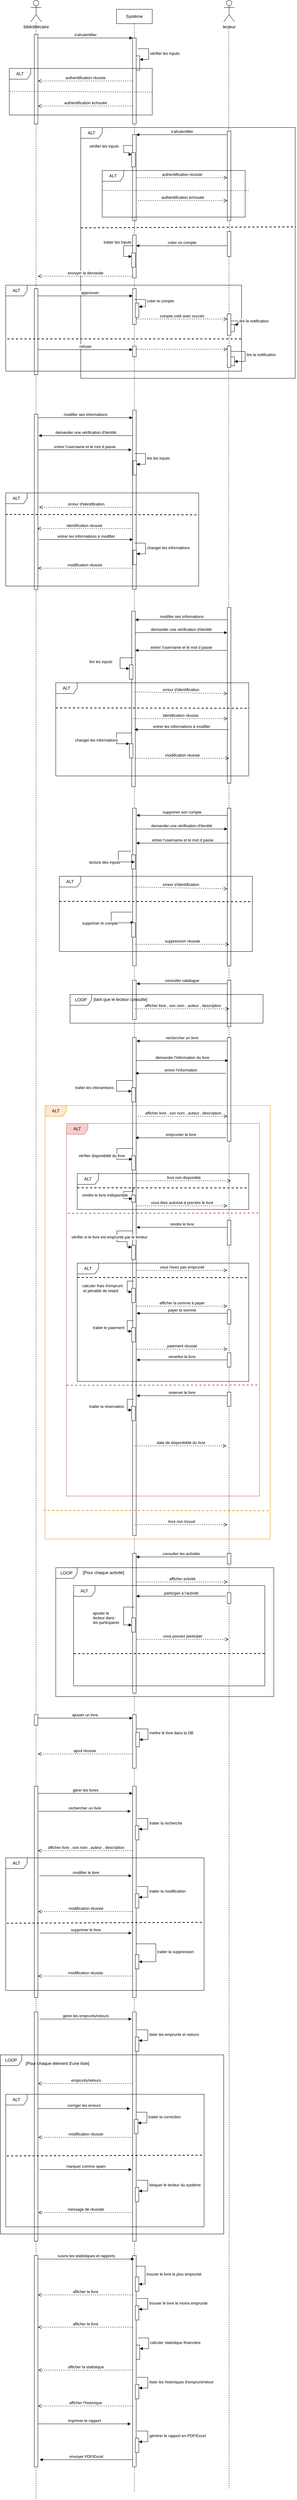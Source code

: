 <mxfile version="27.1.3">
  <diagram name="Page-1" id="QTq6Xbhf-zpSOdT358v9">
    <mxGraphModel grid="1" page="1" gridSize="10" guides="1" tooltips="1" connect="1" arrows="1" fold="1" pageScale="1" pageWidth="1169" pageHeight="827" math="0" shadow="0">
      <root>
        <mxCell id="0" />
        <mxCell id="1" parent="0" />
        <mxCell id="GYGusJAukFevpcVi09QD-1" value="bibliothécaire" style="shape=umlActor;verticalLabelPosition=bottom;verticalAlign=top;html=1;outlineConnect=0;" vertex="1" parent="1">
          <mxGeometry x="110" y="25" width="30" height="60" as="geometry" />
        </mxCell>
        <mxCell id="GYGusJAukFevpcVi09QD-3" value="lecteur" style="shape=umlActor;verticalLabelPosition=bottom;verticalAlign=top;html=1;outlineConnect=0;" vertex="1" parent="1">
          <mxGeometry x="650" y="25" width="30" height="60" as="geometry" />
        </mxCell>
        <mxCell id="GYGusJAukFevpcVi09QD-4" value="" style="html=1;points=[[0,0,0,0,5],[0,1,0,0,-5],[1,0,0,0,5],[1,1,0,0,-5]];perimeter=orthogonalPerimeter;outlineConnect=0;targetShapes=umlLifeline;portConstraint=eastwest;newEdgeStyle={&quot;curved&quot;:0,&quot;rounded&quot;:0};" vertex="1" parent="1">
          <mxGeometry x="120" y="120" width="10" height="250" as="geometry" />
        </mxCell>
        <mxCell id="GYGusJAukFevpcVi09QD-5" value="" style="html=1;points=[[0,0,0,0,5],[0,1,0,0,-5],[1,0,0,0,5],[1,1,0,0,-5]];perimeter=orthogonalPerimeter;outlineConnect=0;targetShapes=umlLifeline;portConstraint=eastwest;newEdgeStyle={&quot;curved&quot;:0,&quot;rounded&quot;:0};" vertex="1" parent="1">
          <mxGeometry x="660" y="390" width="10" height="250" as="geometry" />
        </mxCell>
        <mxCell id="GYGusJAukFevpcVi09QD-9" value="Système" style="shape=umlLifeline;perimeter=lifelinePerimeter;whiteSpace=wrap;html=1;container=1;dropTarget=0;collapsible=0;recursiveResize=0;outlineConnect=0;portConstraint=eastwest;newEdgeStyle={&quot;curved&quot;:0,&quot;rounded&quot;:0};" vertex="1" parent="1">
          <mxGeometry x="350" y="50" width="100" height="6930" as="geometry" />
        </mxCell>
        <mxCell id="GYGusJAukFevpcVi09QD-13" value="" style="html=1;points=[[0,0,0,0,5],[0,1,0,0,-5],[1,0,0,0,5],[1,1,0,0,-5]];perimeter=orthogonalPerimeter;outlineConnect=0;targetShapes=umlLifeline;portConstraint=eastwest;newEdgeStyle={&quot;curved&quot;:0,&quot;rounded&quot;:0};" vertex="1" parent="GYGusJAukFevpcVi09QD-9">
          <mxGeometry x="45" y="80" width="10" height="240" as="geometry" />
        </mxCell>
        <mxCell id="GYGusJAukFevpcVi09QD-16" value="" style="html=1;points=[[0,0,0,0,5],[0,1,0,0,-5],[1,0,0,0,5],[1,1,0,0,-5]];perimeter=orthogonalPerimeter;outlineConnect=0;targetShapes=umlLifeline;portConstraint=eastwest;newEdgeStyle={&quot;curved&quot;:0,&quot;rounded&quot;:0};" vertex="1" parent="GYGusJAukFevpcVi09QD-9">
          <mxGeometry x="55" y="130" width="10" height="40" as="geometry" />
        </mxCell>
        <mxCell id="GYGusJAukFevpcVi09QD-17" value="vérifier les inputs" style="html=1;align=left;spacingLeft=2;endArrow=block;rounded=0;edgeStyle=orthogonalEdgeStyle;curved=0;rounded=0;" edge="1" parent="GYGusJAukFevpcVi09QD-9" target="GYGusJAukFevpcVi09QD-16">
          <mxGeometry x="0.012" relative="1" as="geometry">
            <mxPoint x="60" y="110" as="sourcePoint" />
            <Array as="points">
              <mxPoint x="90" y="140" />
            </Array>
            <mxPoint as="offset" />
          </mxGeometry>
        </mxCell>
        <mxCell id="GYGusJAukFevpcVi09QD-22" value="" style="html=1;points=[[0,0,0,0,5],[0,1,0,0,-5],[1,0,0,0,5],[1,1,0,0,-5]];perimeter=orthogonalPerimeter;outlineConnect=0;targetShapes=umlLifeline;portConstraint=eastwest;newEdgeStyle={&quot;curved&quot;:0,&quot;rounded&quot;:0};" vertex="1" parent="GYGusJAukFevpcVi09QD-9">
          <mxGeometry x="45" y="350" width="10" height="240" as="geometry" />
        </mxCell>
        <mxCell id="GYGusJAukFevpcVi09QD-24" value="" style="html=1;points=[[0,0,0,0,5],[0,1,0,0,-5],[1,0,0,0,5],[1,1,0,0,-5]];perimeter=orthogonalPerimeter;outlineConnect=0;targetShapes=umlLifeline;portConstraint=eastwest;newEdgeStyle={&quot;curved&quot;:0,&quot;rounded&quot;:0};" vertex="1" parent="GYGusJAukFevpcVi09QD-9">
          <mxGeometry x="42.5" y="400" width="10" height="40" as="geometry" />
        </mxCell>
        <mxCell id="GYGusJAukFevpcVi09QD-25" value="vérifier les inputs&lt;div&gt;&lt;br&gt;&lt;/div&gt;" style="html=1;align=left;spacingLeft=2;endArrow=block;rounded=0;edgeStyle=orthogonalEdgeStyle;curved=0;rounded=0;entryX=0;entryY=0;entryDx=0;entryDy=5;entryPerimeter=0;" edge="1" parent="GYGusJAukFevpcVi09QD-9" source="GYGusJAukFevpcVi09QD-22" target="GYGusJAukFevpcVi09QD-24">
          <mxGeometry x="-0.062" y="-100" relative="1" as="geometry">
            <mxPoint x="-5" y="410" as="sourcePoint" />
            <Array as="points">
              <mxPoint x="20" y="380" />
              <mxPoint x="20" y="400" />
              <mxPoint x="35" y="400" />
              <mxPoint x="35" y="405" />
            </Array>
            <mxPoint x="35" y="440" as="targetPoint" />
            <mxPoint as="offset" />
          </mxGeometry>
        </mxCell>
        <mxCell id="GYGusJAukFevpcVi09QD-37" value="" style="html=1;points=[[0,0,0,0,5],[0,1,0,0,-5],[1,0,0,0,5],[1,1,0,0,-5]];perimeter=orthogonalPerimeter;outlineConnect=0;targetShapes=umlLifeline;portConstraint=eastwest;newEdgeStyle={&quot;curved&quot;:0,&quot;rounded&quot;:0};" vertex="1" parent="GYGusJAukFevpcVi09QD-9">
          <mxGeometry x="45" y="630" width="10" height="120" as="geometry" />
        </mxCell>
        <mxCell id="GYGusJAukFevpcVi09QD-42" value="créer un compte" style="html=1;verticalAlign=bottom;endArrow=block;curved=0;rounded=0;" edge="1" parent="GYGusJAukFevpcVi09QD-9">
          <mxGeometry width="80" relative="1" as="geometry">
            <mxPoint x="310" y="660" as="sourcePoint" />
            <mxPoint x="55" y="660" as="targetPoint" />
          </mxGeometry>
        </mxCell>
        <mxCell id="GYGusJAukFevpcVi09QD-48" value="" style="html=1;points=[[0,0,0,0,5],[0,1,0,0,-5],[1,0,0,0,5],[1,1,0,0,-5]];perimeter=orthogonalPerimeter;outlineConnect=0;targetShapes=umlLifeline;portConstraint=eastwest;newEdgeStyle={&quot;curved&quot;:0,&quot;rounded&quot;:0};" vertex="1" parent="GYGusJAukFevpcVi09QD-9">
          <mxGeometry x="42.5" y="680" width="10" height="40" as="geometry" />
        </mxCell>
        <mxCell id="GYGusJAukFevpcVi09QD-49" value="traiter les inputs" style="html=1;align=left;spacingLeft=2;endArrow=block;rounded=0;edgeStyle=orthogonalEdgeStyle;curved=0;rounded=0;" edge="1" parent="GYGusJAukFevpcVi09QD-9" target="GYGusJAukFevpcVi09QD-48">
          <mxGeometry x="-0.312" y="-61" relative="1" as="geometry">
            <mxPoint x="47.5" y="660" as="sourcePoint" />
            <Array as="points">
              <mxPoint x="20" y="660" />
              <mxPoint x="20" y="690" />
            </Array>
            <mxPoint x="1" y="-10" as="offset" />
          </mxGeometry>
        </mxCell>
        <mxCell id="GYGusJAukFevpcVi09QD-56" value="" style="html=1;points=[[0,0,0,0,5],[0,1,0,0,-5],[1,0,0,0,5],[1,1,0,0,-5]];perimeter=orthogonalPerimeter;outlineConnect=0;targetShapes=umlLifeline;portConstraint=eastwest;newEdgeStyle={&quot;curved&quot;:0,&quot;rounded&quot;:0};" vertex="1" parent="GYGusJAukFevpcVi09QD-9">
          <mxGeometry x="45" y="780" width="10" height="100" as="geometry" />
        </mxCell>
        <mxCell id="GYGusJAukFevpcVi09QD-61" value="" style="html=1;points=[[0,0,0,0,5],[0,1,0,0,-5],[1,0,0,0,5],[1,1,0,0,-5]];perimeter=orthogonalPerimeter;outlineConnect=0;targetShapes=umlLifeline;portConstraint=eastwest;newEdgeStyle={&quot;curved&quot;:0,&quot;rounded&quot;:0};" vertex="1" parent="GYGusJAukFevpcVi09QD-9">
          <mxGeometry x="52.5" y="820" width="10" height="40" as="geometry" />
        </mxCell>
        <mxCell id="GYGusJAukFevpcVi09QD-62" value="créer le compte" style="html=1;align=left;spacingLeft=2;endArrow=block;rounded=0;edgeStyle=orthogonalEdgeStyle;curved=0;rounded=0;" edge="1" parent="GYGusJAukFevpcVi09QD-9" target="GYGusJAukFevpcVi09QD-61">
          <mxGeometry relative="1" as="geometry">
            <mxPoint x="50" y="810" as="sourcePoint" />
            <Array as="points">
              <mxPoint x="81" y="830" />
            </Array>
          </mxGeometry>
        </mxCell>
        <mxCell id="GYGusJAukFevpcVi09QD-64" value="" style="html=1;points=[[0,0,0,0,5],[0,1,0,0,-5],[1,0,0,0,5],[1,1,0,0,-5]];perimeter=orthogonalPerimeter;outlineConnect=0;targetShapes=umlLifeline;portConstraint=eastwest;newEdgeStyle={&quot;curved&quot;:0,&quot;rounded&quot;:0};" vertex="1" parent="GYGusJAukFevpcVi09QD-9">
          <mxGeometry x="45" y="940" width="10" height="30" as="geometry" />
        </mxCell>
        <mxCell id="9D5g-Ma7UWMDLyZrtLmR-3" value="" style="html=1;points=[[0,0,0,0,5],[0,1,0,0,-5],[1,0,0,0,5],[1,1,0,0,-5]];perimeter=orthogonalPerimeter;outlineConnect=0;targetShapes=umlLifeline;portConstraint=eastwest;newEdgeStyle={&quot;curved&quot;:0,&quot;rounded&quot;:0};" vertex="1" parent="GYGusJAukFevpcVi09QD-9">
          <mxGeometry x="45" y="1119" width="10" height="500" as="geometry" />
        </mxCell>
        <mxCell id="fEQrjg0GHvTusaov14l0-7" value="" style="html=1;points=[[0,0,0,0,5],[0,1,0,0,-5],[1,0,0,0,5],[1,1,0,0,-5]];perimeter=orthogonalPerimeter;outlineConnect=0;targetShapes=umlLifeline;portConstraint=eastwest;newEdgeStyle={&quot;curved&quot;:0,&quot;rounded&quot;:0};" vertex="1" parent="GYGusJAukFevpcVi09QD-9">
          <mxGeometry x="45" y="4960" width="10" height="590" as="geometry" />
        </mxCell>
        <mxCell id="fEQrjg0GHvTusaov14l0-8" value="" style="html=1;points=[[0,0,0,0,5],[0,1,0,0,-5],[1,0,0,0,5],[1,1,0,0,-5]];perimeter=orthogonalPerimeter;outlineConnect=0;targetShapes=umlLifeline;portConstraint=eastwest;newEdgeStyle={&quot;curved&quot;:0,&quot;rounded&quot;:0};" vertex="1" parent="GYGusJAukFevpcVi09QD-9">
          <mxGeometry x="52.5" y="5070" width="10" height="40" as="geometry" />
        </mxCell>
        <mxCell id="fEQrjg0GHvTusaov14l0-9" value="traiter la recherche" style="html=1;align=left;spacingLeft=2;endArrow=block;rounded=0;edgeStyle=orthogonalEdgeStyle;curved=0;rounded=0;" edge="1" parent="GYGusJAukFevpcVi09QD-9" target="fEQrjg0GHvTusaov14l0-8">
          <mxGeometry relative="1" as="geometry">
            <mxPoint x="57.5" y="5050" as="sourcePoint" />
            <Array as="points">
              <mxPoint x="87.5" y="5080" />
            </Array>
          </mxGeometry>
        </mxCell>
        <mxCell id="fEQrjg0GHvTusaov14l0-12" value="" style="html=1;points=[[0,0,0,0,5],[0,1,0,0,-5],[1,0,0,0,5],[1,1,0,0,-5]];perimeter=orthogonalPerimeter;outlineConnect=0;targetShapes=umlLifeline;portConstraint=eastwest;newEdgeStyle={&quot;curved&quot;:0,&quot;rounded&quot;:0};" vertex="1" parent="GYGusJAukFevpcVi09QD-9">
          <mxGeometry x="52.5" y="5260" width="10" height="40" as="geometry" />
        </mxCell>
        <mxCell id="fEQrjg0GHvTusaov14l0-13" value="traiter la modification" style="html=1;align=left;spacingLeft=2;endArrow=block;rounded=0;edgeStyle=orthogonalEdgeStyle;curved=0;rounded=0;" edge="1" parent="GYGusJAukFevpcVi09QD-9" target="fEQrjg0GHvTusaov14l0-12">
          <mxGeometry relative="1" as="geometry">
            <mxPoint x="57.5" y="5240" as="sourcePoint" />
            <Array as="points">
              <mxPoint x="87.5" y="5270" />
            </Array>
          </mxGeometry>
        </mxCell>
        <mxCell id="fEQrjg0GHvTusaov14l0-23" value="" style="html=1;points=[[0,0,0,0,5],[0,1,0,0,-5],[1,0,0,0,5],[1,1,0,0,-5]];perimeter=orthogonalPerimeter;outlineConnect=0;targetShapes=umlLifeline;portConstraint=eastwest;newEdgeStyle={&quot;curved&quot;:0,&quot;rounded&quot;:0};" vertex="1" parent="GYGusJAukFevpcVi09QD-9">
          <mxGeometry x="45" y="5590" width="10" height="640" as="geometry" />
        </mxCell>
        <mxCell id="fEQrjg0GHvTusaov14l0-25" value="" style="html=1;points=[[0,0,0,0,5],[0,1,0,0,-5],[1,0,0,0,5],[1,1,0,0,-5]];perimeter=orthogonalPerimeter;outlineConnect=0;targetShapes=umlLifeline;portConstraint=eastwest;newEdgeStyle={&quot;curved&quot;:0,&quot;rounded&quot;:0};" vertex="1" parent="GYGusJAukFevpcVi09QD-9">
          <mxGeometry x="52.5" y="5660" width="10" height="40" as="geometry" />
        </mxCell>
        <mxCell id="fEQrjg0GHvTusaov14l0-26" value="lister les emprunts et retours" style="html=1;align=left;spacingLeft=2;endArrow=block;rounded=0;edgeStyle=orthogonalEdgeStyle;curved=0;rounded=0;" edge="1" parent="GYGusJAukFevpcVi09QD-9" target="fEQrjg0GHvTusaov14l0-25">
          <mxGeometry relative="1" as="geometry">
            <mxPoint x="57.5" y="5640" as="sourcePoint" />
            <Array as="points">
              <mxPoint x="87.5" y="5670" />
            </Array>
          </mxGeometry>
        </mxCell>
        <mxCell id="fEQrjg0GHvTusaov14l0-42" value="" style="html=1;points=[[0,0,0,0,5],[0,1,0,0,-5],[1,0,0,0,5],[1,1,0,0,-5]];perimeter=orthogonalPerimeter;outlineConnect=0;targetShapes=umlLifeline;portConstraint=eastwest;newEdgeStyle={&quot;curved&quot;:0,&quot;rounded&quot;:0};" vertex="1" parent="GYGusJAukFevpcVi09QD-9">
          <mxGeometry x="45" y="6270" width="10" height="590" as="geometry" />
        </mxCell>
        <mxCell id="fEQrjg0GHvTusaov14l0-43" value="" style="html=1;points=[[0,0,0,0,5],[0,1,0,0,-5],[1,0,0,0,5],[1,1,0,0,-5]];perimeter=orthogonalPerimeter;outlineConnect=0;targetShapes=umlLifeline;portConstraint=eastwest;newEdgeStyle={&quot;curved&quot;:0,&quot;rounded&quot;:0};" vertex="1" parent="GYGusJAukFevpcVi09QD-9">
          <mxGeometry x="52.5" y="6330" width="10" height="40" as="geometry" />
        </mxCell>
        <mxCell id="fEQrjg0GHvTusaov14l0-44" value="trouver le livre le plus emprunté" style="html=1;align=left;spacingLeft=2;endArrow=block;rounded=0;edgeStyle=orthogonalEdgeStyle;curved=0;rounded=0;" edge="1" parent="GYGusJAukFevpcVi09QD-9" source="fEQrjg0GHvTusaov14l0-42" target="fEQrjg0GHvTusaov14l0-43">
          <mxGeometry relative="1" as="geometry">
            <mxPoint x="117.5" y="6290" as="sourcePoint" />
            <Array as="points">
              <mxPoint x="80" y="6300" />
              <mxPoint x="80" y="6350" />
            </Array>
          </mxGeometry>
        </mxCell>
        <mxCell id="fEQrjg0GHvTusaov14l0-46" value="" style="html=1;points=[[0,0,0,0,5],[0,1,0,0,-5],[1,0,0,0,5],[1,1,0,0,-5]];perimeter=orthogonalPerimeter;outlineConnect=0;targetShapes=umlLifeline;portConstraint=eastwest;newEdgeStyle={&quot;curved&quot;:0,&quot;rounded&quot;:0};" vertex="1" parent="GYGusJAukFevpcVi09QD-9">
          <mxGeometry x="52.5" y="6410" width="10" height="40" as="geometry" />
        </mxCell>
        <mxCell id="fEQrjg0GHvTusaov14l0-47" value="trouver le livre le moins emprunté" style="html=1;align=left;spacingLeft=2;endArrow=block;rounded=0;edgeStyle=orthogonalEdgeStyle;curved=0;rounded=0;" edge="1" parent="GYGusJAukFevpcVi09QD-9" target="fEQrjg0GHvTusaov14l0-46">
          <mxGeometry relative="1" as="geometry">
            <mxPoint x="57.5" y="6390" as="sourcePoint" />
            <Array as="points">
              <mxPoint x="87.5" y="6420" />
            </Array>
          </mxGeometry>
        </mxCell>
        <mxCell id="fEQrjg0GHvTusaov14l0-49" value="" style="html=1;points=[[0,0,0,0,5],[0,1,0,0,-5],[1,0,0,0,5],[1,1,0,0,-5]];perimeter=orthogonalPerimeter;outlineConnect=0;targetShapes=umlLifeline;portConstraint=eastwest;newEdgeStyle={&quot;curved&quot;:0,&quot;rounded&quot;:0};" vertex="1" parent="GYGusJAukFevpcVi09QD-9">
          <mxGeometry x="55" y="6520" width="10" height="40" as="geometry" />
        </mxCell>
        <mxCell id="fEQrjg0GHvTusaov14l0-50" value="calculer statistique financière" style="html=1;align=left;spacingLeft=2;endArrow=block;rounded=0;edgeStyle=orthogonalEdgeStyle;curved=0;rounded=0;" edge="1" parent="GYGusJAukFevpcVi09QD-9" target="fEQrjg0GHvTusaov14l0-49">
          <mxGeometry relative="1" as="geometry">
            <mxPoint x="60" y="6500" as="sourcePoint" />
            <Array as="points">
              <mxPoint x="90" y="6530" />
            </Array>
          </mxGeometry>
        </mxCell>
        <mxCell id="fEQrjg0GHvTusaov14l0-53" value="" style="html=1;points=[[0,0,0,0,5],[0,1,0,0,-5],[1,0,0,0,5],[1,1,0,0,-5]];perimeter=orthogonalPerimeter;outlineConnect=0;targetShapes=umlLifeline;portConstraint=eastwest;newEdgeStyle={&quot;curved&quot;:0,&quot;rounded&quot;:0};" vertex="1" parent="GYGusJAukFevpcVi09QD-9">
          <mxGeometry x="52.5" y="6630" width="10" height="40" as="geometry" />
        </mxCell>
        <mxCell id="fEQrjg0GHvTusaov14l0-54" value="lister les historiques d&#39;emprunt/retour" style="html=1;align=left;spacingLeft=2;endArrow=block;rounded=0;edgeStyle=orthogonalEdgeStyle;curved=0;rounded=0;" edge="1" parent="GYGusJAukFevpcVi09QD-9" target="fEQrjg0GHvTusaov14l0-53">
          <mxGeometry relative="1" as="geometry">
            <mxPoint x="57.5" y="6610" as="sourcePoint" />
            <Array as="points">
              <mxPoint x="87.5" y="6640" />
            </Array>
          </mxGeometry>
        </mxCell>
        <mxCell id="fEQrjg0GHvTusaov14l0-57" value="" style="html=1;points=[[0,0,0,0,5],[0,1,0,0,-5],[1,0,0,0,5],[1,1,0,0,-5]];perimeter=orthogonalPerimeter;outlineConnect=0;targetShapes=umlLifeline;portConstraint=eastwest;newEdgeStyle={&quot;curved&quot;:0,&quot;rounded&quot;:0};" vertex="1" parent="GYGusJAukFevpcVi09QD-9">
          <mxGeometry x="52.5" y="6780" width="10" height="40" as="geometry" />
        </mxCell>
        <mxCell id="fEQrjg0GHvTusaov14l0-58" value="générer le rapport en PDF/Excel" style="html=1;align=left;spacingLeft=2;endArrow=block;rounded=0;edgeStyle=orthogonalEdgeStyle;curved=0;rounded=0;" edge="1" parent="GYGusJAukFevpcVi09QD-9" target="fEQrjg0GHvTusaov14l0-57">
          <mxGeometry relative="1" as="geometry">
            <mxPoint x="57.5" y="6760" as="sourcePoint" />
            <Array as="points">
              <mxPoint x="87.5" y="6790" />
            </Array>
          </mxGeometry>
        </mxCell>
        <mxCell id="GYGusJAukFevpcVi09QD-14" value="s&#39;ahutentifier" style="html=1;verticalAlign=bottom;endArrow=block;curved=0;rounded=0;entryX=0;entryY=1;entryDx=0;entryDy=-5;entryPerimeter=0;" edge="1" parent="1">
          <mxGeometry width="80" relative="1" as="geometry">
            <mxPoint x="130" y="130" as="sourcePoint" />
            <mxPoint x="395" y="130" as="targetPoint" />
          </mxGeometry>
        </mxCell>
        <mxCell id="GYGusJAukFevpcVi09QD-18" value="ALT" style="shape=umlFrame;whiteSpace=wrap;html=1;pointerEvents=0;" vertex="1" parent="1">
          <mxGeometry x="50" y="215" width="400" height="130" as="geometry" />
        </mxCell>
        <mxCell id="GYGusJAukFevpcVi09QD-19" value="authentification réussie" style="html=1;verticalAlign=bottom;endArrow=open;dashed=1;endSize=8;curved=0;rounded=0;" edge="1" parent="1" source="GYGusJAukFevpcVi09QD-13" target="GYGusJAukFevpcVi09QD-4">
          <mxGeometry relative="1" as="geometry">
            <mxPoint x="450" y="300" as="sourcePoint" />
            <mxPoint x="370" y="300" as="targetPoint" />
          </mxGeometry>
        </mxCell>
        <mxCell id="GYGusJAukFevpcVi09QD-20" value="" style="endArrow=none;dashed=1;html=1;rounded=0;exitX=0.004;exitY=0.497;exitDx=0;exitDy=0;exitPerimeter=0;entryX=1.006;entryY=0.515;entryDx=0;entryDy=0;entryPerimeter=0;" edge="1" parent="1">
          <mxGeometry width="50" height="50" relative="1" as="geometry">
            <mxPoint x="51.6" y="278.83" as="sourcePoint" />
            <mxPoint x="452.4" y="281.17" as="targetPoint" />
          </mxGeometry>
        </mxCell>
        <mxCell id="GYGusJAukFevpcVi09QD-21" value="authentification échouée" style="html=1;verticalAlign=bottom;endArrow=open;dashed=1;endSize=8;curved=0;rounded=0;" edge="1" parent="1">
          <mxGeometry relative="1" as="geometry">
            <mxPoint x="395" y="320" as="sourcePoint" />
            <mxPoint x="130" y="320" as="targetPoint" />
          </mxGeometry>
        </mxCell>
        <mxCell id="GYGusJAukFevpcVi09QD-26" value="s&#39;ahutentifier" style="html=1;verticalAlign=bottom;endArrow=block;curved=0;rounded=0;" edge="1" parent="1">
          <mxGeometry width="80" relative="1" as="geometry">
            <mxPoint x="660" y="400" as="sourcePoint" />
            <mxPoint x="405" y="400" as="targetPoint" />
          </mxGeometry>
        </mxCell>
        <mxCell id="GYGusJAukFevpcVi09QD-27" value="" style="endArrow=none;dashed=1;html=1;rounded=0;" edge="1" parent="1" source="GYGusJAukFevpcVi09QD-4" target="GYGusJAukFevpcVi09QD-1">
          <mxGeometry width="50" height="50" relative="1" as="geometry">
            <mxPoint x="390" y="340" as="sourcePoint" />
            <mxPoint x="440" y="290" as="targetPoint" />
          </mxGeometry>
        </mxCell>
        <mxCell id="GYGusJAukFevpcVi09QD-28" value="" style="endArrow=none;dashed=1;html=1;rounded=0;" edge="1" parent="1" source="GYGusJAukFevpcVi09QD-5">
          <mxGeometry width="50" height="50" relative="1" as="geometry">
            <mxPoint x="654.5" y="145" as="sourcePoint" />
            <mxPoint x="664" y="100" as="targetPoint" />
          </mxGeometry>
        </mxCell>
        <mxCell id="GYGusJAukFevpcVi09QD-29" value="authentification réussie" style="html=1;verticalAlign=bottom;endArrow=open;dashed=1;endSize=8;curved=0;rounded=0;" edge="1" parent="1">
          <mxGeometry relative="1" as="geometry">
            <mxPoint x="405" y="520" as="sourcePoint" />
            <mxPoint x="660" y="520" as="targetPoint" />
          </mxGeometry>
        </mxCell>
        <mxCell id="GYGusJAukFevpcVi09QD-30" value="authentification échouée" style="html=1;verticalAlign=bottom;endArrow=open;dashed=1;endSize=8;curved=0;rounded=0;" edge="1" parent="1">
          <mxGeometry relative="1" as="geometry">
            <mxPoint x="410" y="584" as="sourcePoint" />
            <mxPoint x="660" y="584" as="targetPoint" />
          </mxGeometry>
        </mxCell>
        <mxCell id="GYGusJAukFevpcVi09QD-31" value="ALT" style="shape=umlFrame;whiteSpace=wrap;html=1;pointerEvents=0;" vertex="1" parent="1">
          <mxGeometry x="310" y="500" width="400" height="130" as="geometry" />
        </mxCell>
        <mxCell id="GYGusJAukFevpcVi09QD-32" value="" style="endArrow=none;dashed=1;html=1;rounded=0;exitX=0;exitY=0.428;exitDx=0;exitDy=0;exitPerimeter=0;entryX=1.006;entryY=0.515;entryDx=0;entryDy=0;entryPerimeter=0;" edge="1" parent="1" source="GYGusJAukFevpcVi09QD-31">
          <mxGeometry width="50" height="50" relative="1" as="geometry">
            <mxPoint x="320" y="554" as="sourcePoint" />
            <mxPoint x="720" y="556" as="targetPoint" />
          </mxGeometry>
        </mxCell>
        <mxCell id="GYGusJAukFevpcVi09QD-33" value="ALT" style="shape=umlFrame;whiteSpace=wrap;html=1;pointerEvents=0;" vertex="1" parent="1">
          <mxGeometry x="250" y="380" width="600" height="700" as="geometry" />
        </mxCell>
        <mxCell id="GYGusJAukFevpcVi09QD-34" value="" style="endArrow=none;dashed=1;html=1;rounded=0;exitX=0;exitY=0.679;exitDx=0;exitDy=0;exitPerimeter=0;entryX=1.003;entryY=0.396;entryDx=0;entryDy=0;entryPerimeter=0;strokeWidth=2;" edge="1" parent="1" target="GYGusJAukFevpcVi09QD-33">
          <mxGeometry width="50" height="50" relative="1" as="geometry">
            <mxPoint x="250" y="660" as="sourcePoint" />
            <mxPoint x="740.49" y="660.88" as="targetPoint" />
          </mxGeometry>
        </mxCell>
        <mxCell id="GYGusJAukFevpcVi09QD-35" value="" style="html=1;points=[[0,0,0,0,5],[0,1,0,0,-5],[1,0,0,0,5],[1,1,0,0,-5]];perimeter=orthogonalPerimeter;outlineConnect=0;targetShapes=umlLifeline;portConstraint=eastwest;newEdgeStyle={&quot;curved&quot;:0,&quot;rounded&quot;:0};" vertex="1" parent="1">
          <mxGeometry x="660" y="670" width="10" height="70" as="geometry" />
        </mxCell>
        <mxCell id="GYGusJAukFevpcVi09QD-36" value="" style="endArrow=none;dashed=1;html=1;rounded=0;" edge="1" parent="1" source="GYGusJAukFevpcVi09QD-35">
          <mxGeometry width="50" height="50" relative="1" as="geometry">
            <mxPoint x="390" y="330" as="sourcePoint" />
            <mxPoint x="666" y="640" as="targetPoint" />
          </mxGeometry>
        </mxCell>
        <mxCell id="GYGusJAukFevpcVi09QD-43" value="" style="endArrow=none;dashed=1;html=1;rounded=0;" edge="1" parent="1">
          <mxGeometry width="50" height="50" relative="1" as="geometry">
            <mxPoint x="400" y="670" as="sourcePoint" />
            <mxPoint x="401" y="630" as="targetPoint" />
          </mxGeometry>
        </mxCell>
        <mxCell id="GYGusJAukFevpcVi09QD-40" value="envoyer la demande" style="html=1;verticalAlign=bottom;endArrow=open;dashed=1;endSize=8;curved=0;rounded=0;exitX=0;exitY=1;exitDx=0;exitDy=-5;exitPerimeter=0;" edge="1" parent="1" source="GYGusJAukFevpcVi09QD-37">
          <mxGeometry relative="1" as="geometry">
            <mxPoint x="405" y="810" as="sourcePoint" />
            <mxPoint x="130" y="795" as="targetPoint" />
          </mxGeometry>
        </mxCell>
        <mxCell id="GYGusJAukFevpcVi09QD-51" value="" style="endArrow=none;dashed=1;html=1;rounded=0;" edge="1" parent="1" target="GYGusJAukFevpcVi09QD-4">
          <mxGeometry width="50" height="50" relative="1" as="geometry">
            <mxPoint x="125" y="830" as="sourcePoint" />
            <mxPoint x="124.5" y="370" as="targetPoint" />
          </mxGeometry>
        </mxCell>
        <mxCell id="GYGusJAukFevpcVi09QD-52" value="" style="html=1;points=[[0,0,0,0,5],[0,1,0,0,-5],[1,0,0,0,5],[1,1,0,0,-5]];perimeter=orthogonalPerimeter;outlineConnect=0;targetShapes=umlLifeline;portConstraint=eastwest;newEdgeStyle={&quot;curved&quot;:0,&quot;rounded&quot;:0};" vertex="1" parent="1">
          <mxGeometry x="120" y="830" width="10" height="240" as="geometry" />
        </mxCell>
        <mxCell id="GYGusJAukFevpcVi09QD-54" value="ALT" style="shape=umlFrame;whiteSpace=wrap;html=1;pointerEvents=0;" vertex="1" parent="1">
          <mxGeometry x="40" y="820" width="660" height="240" as="geometry" />
        </mxCell>
        <mxCell id="GYGusJAukFevpcVi09QD-57" value="&lt;span style=&quot;white-space: pre;&quot;&gt;&#x9;&lt;/span&gt;approuver" style="html=1;verticalAlign=bottom;endArrow=block;curved=0;rounded=0;entryX=0;entryY=1;entryDx=0;entryDy=-5;entryPerimeter=0;" edge="1" parent="1">
          <mxGeometry width="80" relative="1" as="geometry">
            <mxPoint x="130" y="850" as="sourcePoint" />
            <mxPoint x="395" y="850" as="targetPoint" />
          </mxGeometry>
        </mxCell>
        <mxCell id="GYGusJAukFevpcVi09QD-63" value="refuser" style="html=1;verticalAlign=bottom;endArrow=block;curved=0;rounded=0;entryX=0;entryY=1;entryDx=0;entryDy=-5;entryPerimeter=0;" edge="1" parent="1">
          <mxGeometry width="80" relative="1" as="geometry">
            <mxPoint x="130" y="1000" as="sourcePoint" />
            <mxPoint x="395" y="1000" as="targetPoint" />
            <Array as="points">
              <mxPoint x="260" y="1000" />
            </Array>
          </mxGeometry>
        </mxCell>
        <mxCell id="GYGusJAukFevpcVi09QD-65" value="" style="endArrow=none;dashed=1;html=1;rounded=0;exitX=0.007;exitY=0.565;exitDx=0;exitDy=0;exitPerimeter=0;entryX=1;entryY=0.565;entryDx=0;entryDy=0;entryPerimeter=0;strokeWidth=2;" edge="1" parent="1">
          <mxGeometry width="50" height="50" relative="1" as="geometry">
            <mxPoint x="44.62" y="970.0" as="sourcePoint" />
            <mxPoint x="700" y="970.0" as="targetPoint" />
          </mxGeometry>
        </mxCell>
        <mxCell id="GYGusJAukFevpcVi09QD-66" value="compte créé avec succès" style="html=1;verticalAlign=bottom;endArrow=open;dashed=1;endSize=8;curved=0;rounded=0;" edge="1" parent="1">
          <mxGeometry relative="1" as="geometry">
            <mxPoint x="405" y="914.5" as="sourcePoint" />
            <mxPoint x="660" y="914.5" as="targetPoint" />
          </mxGeometry>
        </mxCell>
        <mxCell id="GYGusJAukFevpcVi09QD-69" value="" style="html=1;points=[[0,0,0,0,5],[0,1,0,0,-5],[1,0,0,0,5],[1,1,0,0,-5]];perimeter=orthogonalPerimeter;outlineConnect=0;targetShapes=umlLifeline;portConstraint=eastwest;newEdgeStyle={&quot;curved&quot;:0,&quot;rounded&quot;:0};" vertex="1" parent="1">
          <mxGeometry x="660" y="900" width="10" height="60" as="geometry" />
        </mxCell>
        <mxCell id="GYGusJAukFevpcVi09QD-71" value="" style="html=1;verticalAlign=bottom;endArrow=open;dashed=1;endSize=8;curved=0;rounded=0;" edge="1" parent="1">
          <mxGeometry relative="1" as="geometry">
            <mxPoint x="405" y="999" as="sourcePoint" />
            <mxPoint x="660" y="999" as="targetPoint" />
          </mxGeometry>
        </mxCell>
        <mxCell id="GYGusJAukFevpcVi09QD-70" value="" style="html=1;points=[[0,0,0,0,5],[0,1,0,0,-5],[1,0,0,0,5],[1,1,0,0,-5]];perimeter=orthogonalPerimeter;outlineConnect=0;targetShapes=umlLifeline;portConstraint=eastwest;newEdgeStyle={&quot;curved&quot;:0,&quot;rounded&quot;:0};" vertex="1" parent="1">
          <mxGeometry x="660" y="990" width="10" height="60" as="geometry" />
        </mxCell>
        <mxCell id="GYGusJAukFevpcVi09QD-72" value="" style="endArrow=none;dashed=1;html=1;rounded=0;" edge="1" parent="1">
          <mxGeometry width="50" height="50" relative="1" as="geometry">
            <mxPoint x="665" y="900" as="sourcePoint" />
            <mxPoint x="664.5" y="740" as="targetPoint" />
          </mxGeometry>
        </mxCell>
        <mxCell id="GYGusJAukFevpcVi09QD-73" value="" style="endArrow=none;dashed=1;html=1;rounded=0;" edge="1" parent="1" source="GYGusJAukFevpcVi09QD-70" target="GYGusJAukFevpcVi09QD-69">
          <mxGeometry width="50" height="50" relative="1" as="geometry">
            <mxPoint x="664.5" y="970" as="sourcePoint" />
            <mxPoint x="665" y="940" as="targetPoint" />
          </mxGeometry>
        </mxCell>
        <mxCell id="GYGusJAukFevpcVi09QD-76" value="" style="html=1;points=[[0,0,0,0,5],[0,1,0,0,-5],[1,0,0,0,5],[1,1,0,0,-5]];perimeter=orthogonalPerimeter;outlineConnect=0;targetShapes=umlLifeline;portConstraint=eastwest;newEdgeStyle={&quot;curved&quot;:0,&quot;rounded&quot;:0};" vertex="1" parent="1">
          <mxGeometry x="670" y="930" width="10" height="20" as="geometry" />
        </mxCell>
        <mxCell id="GYGusJAukFevpcVi09QD-77" value="lire la notification" style="html=1;align=left;spacingLeft=2;endArrow=block;rounded=0;edgeStyle=orthogonalEdgeStyle;curved=0;rounded=0;" edge="1" parent="1" source="GYGusJAukFevpcVi09QD-69" target="GYGusJAukFevpcVi09QD-76">
          <mxGeometry relative="1" as="geometry">
            <mxPoint x="680" y="900" as="sourcePoint" />
            <Array as="points">
              <mxPoint x="690" y="920" />
              <mxPoint x="690" y="930" />
            </Array>
            <mxPoint as="offset" />
          </mxGeometry>
        </mxCell>
        <mxCell id="GYGusJAukFevpcVi09QD-79" value="" style="html=1;points=[[0,0,0,0,5],[0,1,0,0,-5],[1,0,0,0,5],[1,1,0,0,-5]];perimeter=orthogonalPerimeter;outlineConnect=0;targetShapes=umlLifeline;portConstraint=eastwest;newEdgeStyle={&quot;curved&quot;:0,&quot;rounded&quot;:0};" vertex="1" parent="1">
          <mxGeometry x="670" y="1020" width="10" height="25" as="geometry" />
        </mxCell>
        <mxCell id="GYGusJAukFevpcVi09QD-80" value="lire la notification" style="html=1;align=left;spacingLeft=2;endArrow=block;rounded=0;edgeStyle=orthogonalEdgeStyle;curved=0;rounded=0;" edge="1" parent="1" source="GYGusJAukFevpcVi09QD-70" target="GYGusJAukFevpcVi09QD-79">
          <mxGeometry relative="1" as="geometry">
            <mxPoint x="705" y="975" as="sourcePoint" />
            <Array as="points">
              <mxPoint x="710" y="1005" />
              <mxPoint x="710" y="1033" />
            </Array>
            <mxPoint as="offset" />
          </mxGeometry>
        </mxCell>
        <mxCell id="GYGusJAukFevpcVi09QD-81" value="" style="html=1;points=[[0,0,0,0,5],[0,1,0,0,-5],[1,0,0,0,5],[1,1,0,0,-5]];perimeter=orthogonalPerimeter;outlineConnect=0;targetShapes=umlLifeline;portConstraint=eastwest;newEdgeStyle={&quot;curved&quot;:0,&quot;rounded&quot;:0};" vertex="1" parent="1">
          <mxGeometry x="120" y="1180" width="10" height="490" as="geometry" />
        </mxCell>
        <mxCell id="9D5g-Ma7UWMDLyZrtLmR-1" value="" style="endArrow=none;dashed=1;html=1;rounded=0;" edge="1" parent="1" source="GYGusJAukFevpcVi09QD-81" target="GYGusJAukFevpcVi09QD-52">
          <mxGeometry width="50" height="50" relative="1" as="geometry">
            <mxPoint x="170" y="1530" as="sourcePoint" />
            <mxPoint x="124" y="1030" as="targetPoint" />
          </mxGeometry>
        </mxCell>
        <mxCell id="9D5g-Ma7UWMDLyZrtLmR-2" value="modifier ses informations" style="html=1;verticalAlign=bottom;endArrow=block;curved=0;rounded=0;" edge="1" parent="1" target="9D5g-Ma7UWMDLyZrtLmR-3">
          <mxGeometry width="80" relative="1" as="geometry">
            <mxPoint x="130" y="1190" as="sourcePoint" />
            <mxPoint x="390" y="1190" as="targetPoint" />
          </mxGeometry>
        </mxCell>
        <mxCell id="9D5g-Ma7UWMDLyZrtLmR-5" value="entrer l&#39;username et le mot d passe" style="html=1;verticalAlign=bottom;endArrow=block;curved=0;rounded=0;" edge="1" parent="1">
          <mxGeometry width="80" relative="1" as="geometry">
            <mxPoint x="129.5" y="1279.5" as="sourcePoint" />
            <mxPoint x="392.5" y="1279.5" as="targetPoint" />
          </mxGeometry>
        </mxCell>
        <mxCell id="9D5g-Ma7UWMDLyZrtLmR-6" value="" style="html=1;points=[[0,0,0,0,5],[0,1,0,0,-5],[1,0,0,0,5],[1,1,0,0,-5]];perimeter=orthogonalPerimeter;outlineConnect=0;targetShapes=umlLifeline;portConstraint=eastwest;newEdgeStyle={&quot;curved&quot;:0,&quot;rounded&quot;:0};" vertex="1" parent="1">
          <mxGeometry x="396" y="1310" width="10" height="40" as="geometry" />
        </mxCell>
        <mxCell id="9D5g-Ma7UWMDLyZrtLmR-7" value="lire les inputs" style="html=1;align=left;spacingLeft=2;endArrow=block;rounded=0;edgeStyle=orthogonalEdgeStyle;curved=0;rounded=0;" edge="1" parent="1" target="9D5g-Ma7UWMDLyZrtLmR-6">
          <mxGeometry x="0.012" relative="1" as="geometry">
            <mxPoint x="401" y="1290" as="sourcePoint" />
            <Array as="points">
              <mxPoint x="431" y="1320" />
            </Array>
            <mxPoint as="offset" />
          </mxGeometry>
        </mxCell>
        <mxCell id="9D5g-Ma7UWMDLyZrtLmR-8" value="ALT" style="shape=umlFrame;whiteSpace=wrap;html=1;pointerEvents=0;" vertex="1" parent="1">
          <mxGeometry x="40" y="1400" width="540" height="260" as="geometry" />
        </mxCell>
        <mxCell id="9D5g-Ma7UWMDLyZrtLmR-9" value="erreur d&#39;identification" style="html=1;verticalAlign=bottom;endArrow=open;dashed=1;endSize=8;curved=0;rounded=0;" edge="1" parent="1">
          <mxGeometry relative="1" as="geometry">
            <mxPoint x="396" y="1440" as="sourcePoint" />
            <mxPoint x="133.5" y="1440" as="targetPoint" />
          </mxGeometry>
        </mxCell>
        <mxCell id="9D5g-Ma7UWMDLyZrtLmR-10" value="" style="endArrow=none;dashed=1;html=1;rounded=0;exitX=0.001;exitY=0.598;exitDx=0;exitDy=0;exitPerimeter=0;entryX=1.002;entryY=0.235;entryDx=0;entryDy=0;entryPerimeter=0;strokeWidth=2;" edge="1" parent="1" target="9D5g-Ma7UWMDLyZrtLmR-8">
          <mxGeometry width="50" height="50" relative="1" as="geometry">
            <mxPoint x="39.56" y="1460" as="sourcePoint" />
            <mxPoint x="480.44" y="1461.6" as="targetPoint" />
          </mxGeometry>
        </mxCell>
        <mxCell id="9D5g-Ma7UWMDLyZrtLmR-11" value="identification réussie" style="html=1;verticalAlign=bottom;endArrow=open;dashed=1;endSize=8;curved=0;rounded=0;" edge="1" parent="1">
          <mxGeometry relative="1" as="geometry">
            <mxPoint x="391.25" y="1499.5" as="sourcePoint" />
            <mxPoint x="128.75" y="1499.5" as="targetPoint" />
          </mxGeometry>
        </mxCell>
        <mxCell id="9D5g-Ma7UWMDLyZrtLmR-12" value="entrer les informations à modifier" style="html=1;verticalAlign=bottom;endArrow=block;curved=0;rounded=0;" edge="1" parent="1">
          <mxGeometry width="80" relative="1" as="geometry">
            <mxPoint x="133" y="1530" as="sourcePoint" />
            <mxPoint x="396" y="1530" as="targetPoint" />
          </mxGeometry>
        </mxCell>
        <mxCell id="9D5g-Ma7UWMDLyZrtLmR-13" value="" style="html=1;points=[[0,0,0,0,5],[0,1,0,0,-5],[1,0,0,0,5],[1,1,0,0,-5]];perimeter=orthogonalPerimeter;outlineConnect=0;targetShapes=umlLifeline;portConstraint=eastwest;newEdgeStyle={&quot;curved&quot;:0,&quot;rounded&quot;:0};" vertex="1" parent="1">
          <mxGeometry x="396" y="1560" width="10" height="40" as="geometry" />
        </mxCell>
        <mxCell id="9D5g-Ma7UWMDLyZrtLmR-14" value="changer les informations" style="html=1;align=left;spacingLeft=2;endArrow=block;rounded=0;edgeStyle=orthogonalEdgeStyle;curved=0;rounded=0;" edge="1" parent="1" target="9D5g-Ma7UWMDLyZrtLmR-13">
          <mxGeometry relative="1" as="geometry">
            <mxPoint x="401" y="1540" as="sourcePoint" />
            <Array as="points">
              <mxPoint x="431" y="1570" />
            </Array>
          </mxGeometry>
        </mxCell>
        <mxCell id="9D5g-Ma7UWMDLyZrtLmR-15" value="modification réussie" style="html=1;verticalAlign=bottom;endArrow=open;dashed=1;endSize=8;curved=0;rounded=0;" edge="1" parent="1">
          <mxGeometry relative="1" as="geometry">
            <mxPoint x="392.5" y="1610" as="sourcePoint" />
            <mxPoint x="130" y="1610" as="targetPoint" />
          </mxGeometry>
        </mxCell>
        <mxCell id="9D5g-Ma7UWMDLyZrtLmR-31" value="" style="html=1;points=[[0,0,0,0,5],[0,1,0,0,-5],[1,0,0,0,5],[1,1,0,0,-5]];perimeter=orthogonalPerimeter;outlineConnect=0;targetShapes=umlLifeline;portConstraint=eastwest;newEdgeStyle={&quot;curved&quot;:0,&quot;rounded&quot;:0};" vertex="1" parent="1">
          <mxGeometry x="660" y="1720" width="10" height="490" as="geometry" />
        </mxCell>
        <mxCell id="9D5g-Ma7UWMDLyZrtLmR-32" value="" style="endArrow=none;dashed=1;html=1;rounded=0;exitX=0.38;exitY=-0.006;exitDx=0;exitDy=0;exitPerimeter=0;" edge="1" parent="1" source="9D5g-Ma7UWMDLyZrtLmR-31" target="GYGusJAukFevpcVi09QD-70">
          <mxGeometry width="50" height="50" relative="1" as="geometry">
            <mxPoint x="664.5" y="1230" as="sourcePoint" />
            <mxPoint x="664.5" y="1120" as="targetPoint" />
          </mxGeometry>
        </mxCell>
        <mxCell id="9D5g-Ma7UWMDLyZrtLmR-33" value="modifier ses informations" style="html=1;verticalAlign=bottom;endArrow=block;curved=0;rounded=0;" edge="1" parent="1" target="9D5g-Ma7UWMDLyZrtLmR-36">
          <mxGeometry width="80" relative="1" as="geometry">
            <mxPoint x="661" y="1754" as="sourcePoint" />
            <mxPoint x="396" y="1754" as="targetPoint" />
          </mxGeometry>
        </mxCell>
        <mxCell id="9D5g-Ma7UWMDLyZrtLmR-35" value="entrer l&#39;username et le mot d passe" style="html=1;verticalAlign=bottom;endArrow=block;curved=0;rounded=0;" edge="1" parent="1" target="9D5g-Ma7UWMDLyZrtLmR-36">
          <mxGeometry width="80" relative="1" as="geometry">
            <mxPoint x="659" y="1839.5" as="sourcePoint" />
            <mxPoint x="396" y="1839.5" as="targetPoint" />
          </mxGeometry>
        </mxCell>
        <mxCell id="9D5g-Ma7UWMDLyZrtLmR-36" value="" style="html=1;points=[[0,0,0,0,5],[0,1,0,0,-5],[1,0,0,0,5],[1,1,0,0,-5]];perimeter=orthogonalPerimeter;outlineConnect=0;targetShapes=umlLifeline;portConstraint=eastwest;newEdgeStyle={&quot;curved&quot;:0,&quot;rounded&quot;:0};" vertex="1" parent="1">
          <mxGeometry x="392.5" y="1730" width="10" height="490" as="geometry" />
        </mxCell>
        <mxCell id="9D5g-Ma7UWMDLyZrtLmR-37" value="" style="html=1;points=[[0,0,0,0,5],[0,1,0,0,-5],[1,0,0,0,5],[1,1,0,0,-5]];perimeter=orthogonalPerimeter;outlineConnect=0;targetShapes=umlLifeline;portConstraint=eastwest;newEdgeStyle={&quot;curved&quot;:0,&quot;rounded&quot;:0};" vertex="1" parent="1">
          <mxGeometry x="386" y="1880" width="10" height="40" as="geometry" />
        </mxCell>
        <mxCell id="9D5g-Ma7UWMDLyZrtLmR-38" value="lire les inputs" style="html=1;align=left;spacingLeft=2;endArrow=block;rounded=0;edgeStyle=orthogonalEdgeStyle;curved=0;rounded=0;" edge="1" parent="1" target="9D5g-Ma7UWMDLyZrtLmR-37">
          <mxGeometry x="0.016" y="-90" relative="1" as="geometry">
            <mxPoint x="397.5" y="1860" as="sourcePoint" />
            <Array as="points">
              <mxPoint x="360" y="1860" />
              <mxPoint x="360" y="1890" />
            </Array>
            <mxPoint y="1" as="offset" />
          </mxGeometry>
        </mxCell>
        <mxCell id="9D5g-Ma7UWMDLyZrtLmR-39" value="ALT" style="shape=umlFrame;whiteSpace=wrap;html=1;pointerEvents=0;" vertex="1" parent="1">
          <mxGeometry x="180" y="1930" width="540" height="260" as="geometry" />
        </mxCell>
        <mxCell id="9D5g-Ma7UWMDLyZrtLmR-40" value="" style="endArrow=none;dashed=1;html=1;rounded=0;exitX=0.001;exitY=0.598;exitDx=0;exitDy=0;exitPerimeter=0;entryX=1.002;entryY=0.235;entryDx=0;entryDy=0;entryPerimeter=0;strokeWidth=2;" edge="1" parent="1">
          <mxGeometry width="50" height="50" relative="1" as="geometry">
            <mxPoint x="180.0" y="2000" as="sourcePoint" />
            <mxPoint x="721.44" y="2001" as="targetPoint" />
          </mxGeometry>
        </mxCell>
        <mxCell id="9D5g-Ma7UWMDLyZrtLmR-41" value="erreur d&#39;identification" style="html=1;verticalAlign=bottom;endArrow=open;dashed=1;endSize=8;curved=0;rounded=0;exitX=0.75;exitY=0.46;exitDx=0;exitDy=0;exitPerimeter=0;" edge="1" parent="1" source="9D5g-Ma7UWMDLyZrtLmR-36">
          <mxGeometry relative="1" as="geometry">
            <mxPoint x="410" y="1960" as="sourcePoint" />
            <mxPoint x="660" y="1960" as="targetPoint" />
          </mxGeometry>
        </mxCell>
        <mxCell id="9D5g-Ma7UWMDLyZrtLmR-42" value="identification réussie" style="html=1;verticalAlign=bottom;endArrow=open;dashed=1;endSize=8;curved=0;rounded=0;" edge="1" parent="1">
          <mxGeometry relative="1" as="geometry">
            <mxPoint x="397.5" y="2030" as="sourcePoint" />
            <mxPoint x="660" y="2030" as="targetPoint" />
          </mxGeometry>
        </mxCell>
        <mxCell id="9D5g-Ma7UWMDLyZrtLmR-43" value="entrer les informations à modifier" style="html=1;verticalAlign=bottom;endArrow=block;curved=0;rounded=0;" edge="1" parent="1">
          <mxGeometry width="80" relative="1" as="geometry">
            <mxPoint x="663.25" y="2060.5" as="sourcePoint" />
            <mxPoint x="400.25" y="2060.5" as="targetPoint" />
          </mxGeometry>
        </mxCell>
        <mxCell id="9D5g-Ma7UWMDLyZrtLmR-44" value="modification réussie" style="html=1;verticalAlign=bottom;endArrow=open;dashed=1;endSize=8;curved=0;rounded=0;" edge="1" parent="1">
          <mxGeometry relative="1" as="geometry">
            <mxPoint x="402.5" y="2140.5" as="sourcePoint" />
            <mxPoint x="665" y="2140.5" as="targetPoint" />
          </mxGeometry>
        </mxCell>
        <mxCell id="9D5g-Ma7UWMDLyZrtLmR-45" value="" style="html=1;points=[[0,0,0,0,5],[0,1,0,0,-5],[1,0,0,0,5],[1,1,0,0,-5]];perimeter=orthogonalPerimeter;outlineConnect=0;targetShapes=umlLifeline;portConstraint=eastwest;newEdgeStyle={&quot;curved&quot;:0,&quot;rounded&quot;:0};" vertex="1" parent="1">
          <mxGeometry x="386" y="2100" width="10" height="40" as="geometry" />
        </mxCell>
        <mxCell id="9D5g-Ma7UWMDLyZrtLmR-46" value="changer les informations" style="html=1;align=left;spacingLeft=2;endArrow=block;rounded=0;edgeStyle=orthogonalEdgeStyle;curved=0;rounded=0;" edge="1" parent="1" source="9D5g-Ma7UWMDLyZrtLmR-36" target="9D5g-Ma7UWMDLyZrtLmR-45">
          <mxGeometry x="0.152" y="-120" relative="1" as="geometry">
            <mxPoint x="330" y="2070" as="sourcePoint" />
            <Array as="points">
              <mxPoint x="350" y="2070" />
              <mxPoint x="350" y="2100" />
            </Array>
            <mxPoint x="335" y="2100" as="targetPoint" />
            <mxPoint as="offset" />
          </mxGeometry>
        </mxCell>
        <mxCell id="9D5g-Ma7UWMDLyZrtLmR-47" value="" style="endArrow=none;dashed=1;html=1;rounded=0;" edge="1" parent="1" source="fEQrjg0GHvTusaov14l0-40" target="GYGusJAukFevpcVi09QD-81">
          <mxGeometry width="50" height="50" relative="1" as="geometry">
            <mxPoint x="120" y="4800" as="sourcePoint" />
            <mxPoint x="124.5" y="1880" as="targetPoint" />
          </mxGeometry>
        </mxCell>
        <mxCell id="9D5g-Ma7UWMDLyZrtLmR-48" value="" style="endArrow=none;dashed=1;html=1;rounded=0;" edge="1" parent="1">
          <mxGeometry width="50" height="50" relative="1" as="geometry">
            <mxPoint x="665" y="2280" as="sourcePoint" />
            <mxPoint x="664.5" y="2210" as="targetPoint" />
          </mxGeometry>
        </mxCell>
        <mxCell id="9D5g-Ma7UWMDLyZrtLmR-49" value="" style="html=1;points=[[0,0,0,0,5],[0,1,0,0,-5],[1,0,0,0,5],[1,1,0,0,-5]];perimeter=orthogonalPerimeter;outlineConnect=0;targetShapes=umlLifeline;portConstraint=eastwest;newEdgeStyle={&quot;curved&quot;:0,&quot;rounded&quot;:0};" vertex="1" parent="1">
          <mxGeometry x="660" y="2280" width="10" height="440" as="geometry" />
        </mxCell>
        <mxCell id="9D5g-Ma7UWMDLyZrtLmR-50" value="" style="html=1;points=[[0,0,0,0,5],[0,1,0,0,-5],[1,0,0,0,5],[1,1,0,0,-5]];perimeter=orthogonalPerimeter;outlineConnect=0;targetShapes=umlLifeline;portConstraint=eastwest;newEdgeStyle={&quot;curved&quot;:0,&quot;rounded&quot;:0};" vertex="1" parent="1">
          <mxGeometry x="395" y="2280" width="10" height="440" as="geometry" />
        </mxCell>
        <mxCell id="9D5g-Ma7UWMDLyZrtLmR-51" value="supprimer son compte" style="html=1;verticalAlign=bottom;endArrow=block;curved=0;rounded=0;" edge="1" parent="1">
          <mxGeometry width="80" relative="1" as="geometry">
            <mxPoint x="660" y="2300" as="sourcePoint" />
            <mxPoint x="406" y="2300" as="targetPoint" />
          </mxGeometry>
        </mxCell>
        <mxCell id="9D5g-Ma7UWMDLyZrtLmR-53" value="entrer l&#39;username et le mot d passe" style="html=1;verticalAlign=bottom;endArrow=block;curved=0;rounded=0;" edge="1" parent="1" target="9D5g-Ma7UWMDLyZrtLmR-50">
          <mxGeometry width="80" relative="1" as="geometry">
            <mxPoint x="665" y="2377.5" as="sourcePoint" />
            <mxPoint x="409" y="2378" as="targetPoint" />
          </mxGeometry>
        </mxCell>
        <mxCell id="9D5g-Ma7UWMDLyZrtLmR-54" value="" style="html=1;points=[[0,0,0,0,5],[0,1,0,0,-5],[1,0,0,0,5],[1,1,0,0,-5]];perimeter=orthogonalPerimeter;outlineConnect=0;targetShapes=umlLifeline;portConstraint=eastwest;newEdgeStyle={&quot;curved&quot;:0,&quot;rounded&quot;:0};" vertex="1" parent="1">
          <mxGeometry x="392.5" y="2410" width="10" height="40" as="geometry" />
        </mxCell>
        <mxCell id="9D5g-Ma7UWMDLyZrtLmR-55" value="supprimer le compte" style="html=1;align=left;spacingLeft=2;endArrow=block;rounded=0;edgeStyle=orthogonalEdgeStyle;curved=0;rounded=0;entryX=0;entryY=0;entryDx=0;entryDy=5;entryPerimeter=0;" edge="1" parent="1" target="9D5g-Ma7UWMDLyZrtLmR-59">
          <mxGeometry x="0.161" y="-85" relative="1" as="geometry">
            <mxPoint x="392.5" y="2570" as="sourcePoint" />
            <Array as="points">
              <mxPoint x="335" y="2570" />
              <mxPoint x="335" y="2600" />
              <mxPoint x="393" y="2600" />
            </Array>
            <mxPoint y="1" as="offset" />
            <mxPoint x="381" y="2600" as="targetPoint" />
          </mxGeometry>
        </mxCell>
        <mxCell id="9D5g-Ma7UWMDLyZrtLmR-56" value="ALT" style="shape=umlFrame;whiteSpace=wrap;html=1;pointerEvents=0;" vertex="1" parent="1">
          <mxGeometry x="190" y="2470" width="540" height="210" as="geometry" />
        </mxCell>
        <mxCell id="9D5g-Ma7UWMDLyZrtLmR-57" value="" style="endArrow=none;dashed=1;html=1;rounded=0;exitX=0.001;exitY=0.598;exitDx=0;exitDy=0;exitPerimeter=0;entryX=1.002;entryY=0.235;entryDx=0;entryDy=0;entryPerimeter=0;strokeWidth=2;" edge="1" parent="1">
          <mxGeometry width="50" height="50" relative="1" as="geometry">
            <mxPoint x="190.0" y="2540" as="sourcePoint" />
            <mxPoint x="731.44" y="2541" as="targetPoint" />
          </mxGeometry>
        </mxCell>
        <mxCell id="9D5g-Ma7UWMDLyZrtLmR-58" value="erreur d&#39;identification" style="html=1;verticalAlign=bottom;endArrow=open;dashed=1;endSize=8;curved=0;rounded=0;exitX=0.75;exitY=0.46;exitDx=0;exitDy=0;exitPerimeter=0;" edge="1" parent="1">
          <mxGeometry relative="1" as="geometry">
            <mxPoint x="400" y="2500" as="sourcePoint" />
            <mxPoint x="660" y="2505" as="targetPoint" />
          </mxGeometry>
        </mxCell>
        <mxCell id="9D5g-Ma7UWMDLyZrtLmR-59" value="" style="html=1;points=[[0,0,0,0,5],[0,1,0,0,-5],[1,0,0,0,5],[1,1,0,0,-5]];perimeter=orthogonalPerimeter;outlineConnect=0;targetShapes=umlLifeline;portConstraint=eastwest;newEdgeStyle={&quot;curved&quot;:0,&quot;rounded&quot;:0};" vertex="1" parent="1">
          <mxGeometry x="392.5" y="2600" width="10" height="40" as="geometry" />
        </mxCell>
        <mxCell id="9D5g-Ma7UWMDLyZrtLmR-60" value="lecture des inputs" style="html=1;align=left;spacingLeft=2;endArrow=block;rounded=0;edgeStyle=orthogonalEdgeStyle;curved=0;rounded=0;" edge="1" parent="1">
          <mxGeometry x="0.161" y="-85" relative="1" as="geometry">
            <mxPoint x="390" y="2400" as="sourcePoint" />
            <Array as="points">
              <mxPoint x="355" y="2400" />
              <mxPoint x="355" y="2430" />
            </Array>
            <mxPoint y="1" as="offset" />
            <mxPoint x="401" y="2430" as="targetPoint" />
          </mxGeometry>
        </mxCell>
        <mxCell id="9D5g-Ma7UWMDLyZrtLmR-61" value="suppression réussie" style="html=1;verticalAlign=bottom;endArrow=open;dashed=1;endSize=8;curved=0;rounded=0;" edge="1" parent="1">
          <mxGeometry relative="1" as="geometry">
            <mxPoint x="402.5" y="2660" as="sourcePoint" />
            <mxPoint x="665" y="2660" as="targetPoint" />
          </mxGeometry>
        </mxCell>
        <mxCell id="9D5g-Ma7UWMDLyZrtLmR-62" value="" style="endArrow=none;dashed=1;html=1;rounded=0;" edge="1" parent="1">
          <mxGeometry width="50" height="50" relative="1" as="geometry">
            <mxPoint x="665" y="2760" as="sourcePoint" />
            <mxPoint x="664.5" y="2720" as="targetPoint" />
          </mxGeometry>
        </mxCell>
        <mxCell id="9D5g-Ma7UWMDLyZrtLmR-63" value="" style="html=1;points=[[0,0,0,0,5],[0,1,0,0,-5],[1,0,0,0,5],[1,1,0,0,-5]];perimeter=orthogonalPerimeter;outlineConnect=0;targetShapes=umlLifeline;portConstraint=eastwest;newEdgeStyle={&quot;curved&quot;:0,&quot;rounded&quot;:0};" vertex="1" parent="1">
          <mxGeometry x="660" y="2760" width="10" height="130" as="geometry" />
        </mxCell>
        <mxCell id="9D5g-Ma7UWMDLyZrtLmR-64" value="consulter catalogue" style="html=1;verticalAlign=bottom;endArrow=block;curved=0;rounded=0;" edge="1" parent="1">
          <mxGeometry width="80" relative="1" as="geometry">
            <mxPoint x="660" y="2770" as="sourcePoint" />
            <mxPoint x="406" y="2770" as="targetPoint" />
          </mxGeometry>
        </mxCell>
        <mxCell id="9D5g-Ma7UWMDLyZrtLmR-65" value="" style="html=1;points=[[0,0,0,0,5],[0,1,0,0,-5],[1,0,0,0,5],[1,1,0,0,-5]];perimeter=orthogonalPerimeter;outlineConnect=0;targetShapes=umlLifeline;portConstraint=eastwest;newEdgeStyle={&quot;curved&quot;:0,&quot;rounded&quot;:0};" vertex="1" parent="1">
          <mxGeometry x="395" y="2760" width="10" height="110" as="geometry" />
        </mxCell>
        <mxCell id="9D5g-Ma7UWMDLyZrtLmR-66" value="LOOP" style="shape=umlFrame;whiteSpace=wrap;html=1;pointerEvents=0;" vertex="1" parent="1">
          <mxGeometry x="220" y="2800" width="540" height="80" as="geometry" />
        </mxCell>
        <mxCell id="9D5g-Ma7UWMDLyZrtLmR-67" value="[tant que le lecteur consulte]" style="text;strokeColor=none;fillColor=none;spacingLeft=4;spacingRight=4;overflow=hidden;rotatable=0;points=[[0,0.5],[1,0.5]];portConstraint=eastwest;fontSize=12;whiteSpace=wrap;html=1;" vertex="1" parent="1">
          <mxGeometry x="280" y="2800" width="180" height="30" as="geometry" />
        </mxCell>
        <mxCell id="9D5g-Ma7UWMDLyZrtLmR-68" value="&amp;nbsp;afficher livre , son nom , auteur , description" style="html=1;verticalAlign=bottom;endArrow=open;dashed=1;endSize=8;curved=0;rounded=0;" edge="1" parent="1">
          <mxGeometry relative="1" as="geometry">
            <mxPoint x="402.5" y="2840" as="sourcePoint" />
            <mxPoint x="665" y="2840" as="targetPoint" />
          </mxGeometry>
        </mxCell>
        <mxCell id="9D5g-Ma7UWMDLyZrtLmR-69" value="" style="endArrow=none;dashed=1;html=1;rounded=0;" edge="1" parent="1">
          <mxGeometry width="50" height="50" relative="1" as="geometry">
            <mxPoint x="665" y="2920" as="sourcePoint" />
            <mxPoint x="664.5" y="2890" as="targetPoint" />
          </mxGeometry>
        </mxCell>
        <mxCell id="9D5g-Ma7UWMDLyZrtLmR-70" value="" style="html=1;points=[[0,0,0,0,5],[0,1,0,0,-5],[1,0,0,0,5],[1,1,0,0,-5]];perimeter=orthogonalPerimeter;outlineConnect=0;targetShapes=umlLifeline;portConstraint=eastwest;newEdgeStyle={&quot;curved&quot;:0,&quot;rounded&quot;:0};" vertex="1" parent="1">
          <mxGeometry x="660" y="2920" width="10" height="290" as="geometry" />
        </mxCell>
        <mxCell id="9D5g-Ma7UWMDLyZrtLmR-71" value="rechercher un livre" style="html=1;verticalAlign=bottom;endArrow=block;curved=0;rounded=0;" edge="1" parent="1">
          <mxGeometry width="80" relative="1" as="geometry">
            <mxPoint x="660" y="2930" as="sourcePoint" />
            <mxPoint x="406" y="2930" as="targetPoint" />
            <mxPoint as="offset" />
          </mxGeometry>
        </mxCell>
        <mxCell id="9D5g-Ma7UWMDLyZrtLmR-72" value="" style="html=1;points=[[0,0,0,0,5],[0,1,0,0,-5],[1,0,0,0,5],[1,1,0,0,-5]];perimeter=orthogonalPerimeter;outlineConnect=0;targetShapes=umlLifeline;portConstraint=eastwest;newEdgeStyle={&quot;curved&quot;:0,&quot;rounded&quot;:0};" vertex="1" parent="1">
          <mxGeometry x="395" y="2920" width="10" height="1390" as="geometry" />
        </mxCell>
        <mxCell id="9D5g-Ma7UWMDLyZrtLmR-74" value="demander une vérification d&#39;itentité" style="html=1;verticalAlign=bottom;endArrow=block;curved=0;rounded=0;" edge="1" parent="1">
          <mxGeometry width="80" relative="1" as="geometry">
            <mxPoint x="395" y="1240" as="sourcePoint" />
            <mxPoint x="132" y="1240" as="targetPoint" />
          </mxGeometry>
        </mxCell>
        <mxCell id="9D5g-Ma7UWMDLyZrtLmR-75" value="demander une vérification d&#39;itentité" style="html=1;verticalAlign=bottom;endArrow=block;curved=0;rounded=0;" edge="1" parent="1">
          <mxGeometry width="80" relative="1" as="geometry">
            <mxPoint x="402" y="1790" as="sourcePoint" />
            <mxPoint x="660" y="1790" as="targetPoint" />
          </mxGeometry>
        </mxCell>
        <mxCell id="9D5g-Ma7UWMDLyZrtLmR-76" value="demander une vérification d&#39;itentité" style="html=1;verticalAlign=bottom;endArrow=block;curved=0;rounded=0;" edge="1" parent="1">
          <mxGeometry width="80" relative="1" as="geometry">
            <mxPoint x="402.5" y="2338" as="sourcePoint" />
            <mxPoint x="660.5" y="2338" as="targetPoint" />
          </mxGeometry>
        </mxCell>
        <mxCell id="9D5g-Ma7UWMDLyZrtLmR-77" value="demander l&#39;information du livre" style="html=1;verticalAlign=bottom;endArrow=block;curved=0;rounded=0;" edge="1" parent="1">
          <mxGeometry width="80" relative="1" as="geometry">
            <mxPoint x="405" y="2984.5" as="sourcePoint" />
            <mxPoint x="663" y="2984.5" as="targetPoint" />
          </mxGeometry>
        </mxCell>
        <mxCell id="9D5g-Ma7UWMDLyZrtLmR-78" value="entrer l&#39;information" style="html=1;verticalAlign=bottom;endArrow=block;curved=0;rounded=0;" edge="1" parent="1">
          <mxGeometry width="80" relative="1" as="geometry">
            <mxPoint x="656.5" y="3020" as="sourcePoint" />
            <mxPoint x="402.5" y="3020" as="targetPoint" />
          </mxGeometry>
        </mxCell>
        <mxCell id="9D5g-Ma7UWMDLyZrtLmR-79" value="" style="html=1;points=[[0,0,0,0,5],[0,1,0,0,-5],[1,0,0,0,5],[1,1,0,0,-5]];perimeter=orthogonalPerimeter;outlineConnect=0;targetShapes=umlLifeline;portConstraint=eastwest;newEdgeStyle={&quot;curved&quot;:0,&quot;rounded&quot;:0};" vertex="1" parent="1">
          <mxGeometry x="392.5" y="3060" width="10" height="40" as="geometry" />
        </mxCell>
        <mxCell id="9D5g-Ma7UWMDLyZrtLmR-80" value="traiter les inforamtions" style="html=1;align=left;spacingLeft=2;endArrow=block;rounded=0;edgeStyle=orthogonalEdgeStyle;curved=0;rounded=0;" edge="1" parent="1" source="9D5g-Ma7UWMDLyZrtLmR-72" target="9D5g-Ma7UWMDLyZrtLmR-79">
          <mxGeometry x="0.106" y="-120" relative="1" as="geometry">
            <mxPoint x="345" y="3060" as="sourcePoint" />
            <Array as="points">
              <mxPoint x="350" y="3040" />
              <mxPoint x="350" y="3070" />
            </Array>
            <mxPoint as="offset" />
            <mxPoint x="356" y="3090" as="targetPoint" />
          </mxGeometry>
        </mxCell>
        <mxCell id="9D5g-Ma7UWMDLyZrtLmR-81" value="ALT" style="shape=umlFrame;whiteSpace=wrap;html=1;pointerEvents=0;fillColor=#ffe6cc;strokeColor=#d79b00;" vertex="1" parent="1">
          <mxGeometry x="150" y="3110" width="630" height="1210" as="geometry" />
        </mxCell>
        <mxCell id="9D5g-Ma7UWMDLyZrtLmR-82" value="&amp;nbsp;afficher livre , son nom , auteur , description" style="html=1;verticalAlign=bottom;endArrow=open;dashed=1;endSize=8;curved=0;rounded=0;" edge="1" parent="1">
          <mxGeometry relative="1" as="geometry">
            <mxPoint x="410" y="3140" as="sourcePoint" />
            <mxPoint x="660" y="3140" as="targetPoint" />
            <mxPoint as="offset" />
          </mxGeometry>
        </mxCell>
        <mxCell id="9D5g-Ma7UWMDLyZrtLmR-83" value="" style="endArrow=none;dashed=1;html=1;rounded=0;exitX=-0.002;exitY=0.875;exitDx=0;exitDy=0;exitPerimeter=0;entryX=1.005;entryY=0.876;entryDx=0;entryDy=0;entryPerimeter=0;strokeWidth=2;fillColor=#ffe6cc;strokeColor=#d79b00;" edge="1" parent="1">
          <mxGeometry width="50" height="50" relative="1" as="geometry">
            <mxPoint x="145.59" y="4240" as="sourcePoint" />
            <mxPoint x="780.0" y="4240.9" as="targetPoint" />
          </mxGeometry>
        </mxCell>
        <mxCell id="9D5g-Ma7UWMDLyZrtLmR-84" value="livre non trouvé" style="html=1;verticalAlign=bottom;endArrow=open;dashed=1;endSize=8;curved=0;rounded=0;" edge="1" parent="1">
          <mxGeometry relative="1" as="geometry">
            <mxPoint x="402.5" y="4280" as="sourcePoint" />
            <mxPoint x="660" y="4280" as="targetPoint" />
            <mxPoint as="offset" />
          </mxGeometry>
        </mxCell>
        <mxCell id="9D5g-Ma7UWMDLyZrtLmR-85" value="" style="endArrow=none;dashed=1;html=1;rounded=0;" edge="1" parent="1" target="9D5g-Ma7UWMDLyZrtLmR-70">
          <mxGeometry width="50" height="50" relative="1" as="geometry">
            <mxPoint x="665" y="6970" as="sourcePoint" />
            <mxPoint x="664.5" y="3280" as="targetPoint" />
          </mxGeometry>
        </mxCell>
        <mxCell id="9D5g-Ma7UWMDLyZrtLmR-87" value="emprunter le livre" style="html=1;verticalAlign=bottom;endArrow=block;curved=0;rounded=0;" edge="1" parent="1">
          <mxGeometry width="80" relative="1" as="geometry">
            <mxPoint x="656.5" y="3200" as="sourcePoint" />
            <mxPoint x="402.5" y="3200" as="targetPoint" />
          </mxGeometry>
        </mxCell>
        <mxCell id="9D5g-Ma7UWMDLyZrtLmR-88" value="ALT" style="shape=umlFrame;whiteSpace=wrap;html=1;pointerEvents=0;fillColor=#f8cecc;strokeColor=#b85450;" vertex="1" parent="1">
          <mxGeometry x="210" y="3160" width="540" height="1040" as="geometry" />
        </mxCell>
        <mxCell id="9D5g-Ma7UWMDLyZrtLmR-89" value="" style="endArrow=none;dashed=1;html=1;rounded=0;strokeWidth=2;fillColor=#f8cecc;strokeColor=#b85450;exitX=0.006;exitY=0.238;exitDx=0;exitDy=0;exitPerimeter=0;" edge="1" parent="1">
          <mxGeometry width="50" height="50" relative="1" as="geometry">
            <mxPoint x="213.24" y="3410.88" as="sourcePoint" />
            <mxPoint x="750" y="3410" as="targetPoint" />
          </mxGeometry>
        </mxCell>
        <mxCell id="9D5g-Ma7UWMDLyZrtLmR-90" value="" style="html=1;points=[[0,0,0,0,5],[0,1,0,0,-5],[1,0,0,0,5],[1,1,0,0,-5]];perimeter=orthogonalPerimeter;outlineConnect=0;targetShapes=umlLifeline;portConstraint=eastwest;newEdgeStyle={&quot;curved&quot;:0,&quot;rounded&quot;:0};" vertex="1" parent="1">
          <mxGeometry x="392.5" y="3250" width="10" height="40" as="geometry" />
        </mxCell>
        <mxCell id="9D5g-Ma7UWMDLyZrtLmR-91" value="vérifier disponibilté du livre" style="html=1;align=left;spacingLeft=2;endArrow=block;rounded=0;edgeStyle=orthogonalEdgeStyle;curved=0;rounded=0;" edge="1" parent="1">
          <mxGeometry x="0.102" y="-111" relative="1" as="geometry">
            <mxPoint x="396" y="3230" as="sourcePoint" />
            <Array as="points">
              <mxPoint x="351" y="3230" />
              <mxPoint x="351" y="3260" />
            </Array>
            <mxPoint as="offset" />
            <mxPoint x="394" y="3260" as="targetPoint" />
          </mxGeometry>
        </mxCell>
        <mxCell id="9D5g-Ma7UWMDLyZrtLmR-92" value="ALT" style="shape=umlFrame;whiteSpace=wrap;html=1;pointerEvents=0;" vertex="1" parent="1">
          <mxGeometry x="240" y="3300" width="480" height="100" as="geometry" />
        </mxCell>
        <mxCell id="9D5g-Ma7UWMDLyZrtLmR-93" value="livre non disponible" style="html=1;verticalAlign=bottom;endArrow=open;dashed=1;endSize=8;curved=0;rounded=0;" edge="1" parent="1">
          <mxGeometry relative="1" as="geometry">
            <mxPoint x="406" y="3320" as="sourcePoint" />
            <mxPoint x="670" y="3320" as="targetPoint" />
            <mxPoint as="offset" />
          </mxGeometry>
        </mxCell>
        <mxCell id="9D5g-Ma7UWMDLyZrtLmR-94" value="" style="endArrow=none;dashed=1;html=1;rounded=0;strokeWidth=2;exitX=0.001;exitY=0.396;exitDx=0;exitDy=0;exitPerimeter=0;" edge="1" parent="1">
          <mxGeometry width="50" height="50" relative="1" as="geometry">
            <mxPoint x="240.0" y="3339.6" as="sourcePoint" />
            <mxPoint x="719.52" y="3340" as="targetPoint" />
          </mxGeometry>
        </mxCell>
        <mxCell id="9D5g-Ma7UWMDLyZrtLmR-95" value="" style="html=1;points=[[0,0,0,0,5],[0,1,0,0,-5],[1,0,0,0,5],[1,1,0,0,-5]];perimeter=orthogonalPerimeter;outlineConnect=0;targetShapes=umlLifeline;portConstraint=eastwest;newEdgeStyle={&quot;curved&quot;:0,&quot;rounded&quot;:0};" vertex="1" parent="1">
          <mxGeometry x="392.5" y="3360" width="10" height="20" as="geometry" />
        </mxCell>
        <mxCell id="9D5g-Ma7UWMDLyZrtLmR-96" value="rendre le livre indisponible" style="html=1;align=left;spacingLeft=2;endArrow=block;rounded=0;edgeStyle=orthogonalEdgeStyle;curved=0;rounded=0;" edge="1" parent="1">
          <mxGeometry x="0.15" y="-120" relative="1" as="geometry">
            <mxPoint x="396" y="3340" as="sourcePoint" />
            <Array as="points">
              <mxPoint x="396" y="3350" />
              <mxPoint x="370" y="3350" />
              <mxPoint x="370" y="3370" />
            </Array>
            <mxPoint as="offset" />
            <mxPoint x="394" y="3370" as="targetPoint" />
          </mxGeometry>
        </mxCell>
        <mxCell id="9D5g-Ma7UWMDLyZrtLmR-97" value="vous êtes autorisé à prendre le livre" style="html=1;verticalAlign=bottom;endArrow=open;dashed=1;endSize=8;curved=0;rounded=0;" edge="1" parent="1">
          <mxGeometry relative="1" as="geometry">
            <mxPoint x="405" y="3390" as="sourcePoint" />
            <mxPoint x="660" y="3390" as="targetPoint" />
            <mxPoint as="offset" />
          </mxGeometry>
        </mxCell>
        <mxCell id="9D5g-Ma7UWMDLyZrtLmR-102" value="rendre le livre" style="html=1;verticalAlign=bottom;endArrow=block;curved=0;rounded=0;" edge="1" parent="1">
          <mxGeometry width="80" relative="1" as="geometry">
            <mxPoint x="660" y="3450" as="sourcePoint" />
            <mxPoint x="406" y="3450" as="targetPoint" />
          </mxGeometry>
        </mxCell>
        <mxCell id="9D5g-Ma7UWMDLyZrtLmR-103" value="" style="html=1;points=[[0,0,0,0,5],[0,1,0,0,-5],[1,0,0,0,5],[1,1,0,0,-5]];perimeter=orthogonalPerimeter;outlineConnect=0;targetShapes=umlLifeline;portConstraint=eastwest;newEdgeStyle={&quot;curved&quot;:0,&quot;rounded&quot;:0};" vertex="1" parent="1">
          <mxGeometry x="660" y="3430" width="10" height="70" as="geometry" />
        </mxCell>
        <mxCell id="9D5g-Ma7UWMDLyZrtLmR-104" value="" style="html=1;points=[[0,0,0,0,5],[0,1,0,0,-5],[1,0,0,0,5],[1,1,0,0,-5]];perimeter=orthogonalPerimeter;outlineConnect=0;targetShapes=umlLifeline;portConstraint=eastwest;newEdgeStyle={&quot;curved&quot;:0,&quot;rounded&quot;:0};" vertex="1" parent="1">
          <mxGeometry x="392.5" y="3500" width="10" height="40" as="geometry" />
        </mxCell>
        <mxCell id="9D5g-Ma7UWMDLyZrtLmR-105" value="vérifier si le livre est emprunté par le lecteur" style="html=1;align=left;spacingLeft=2;endArrow=block;rounded=0;edgeStyle=orthogonalEdgeStyle;curved=0;rounded=0;entryX=0;entryY=0;entryDx=0;entryDy=5;entryPerimeter=0;" edge="1" parent="1" target="9D5g-Ma7UWMDLyZrtLmR-104">
          <mxGeometry x="-0.068" y="-131" relative="1" as="geometry">
            <mxPoint x="396" y="3460" as="sourcePoint" />
            <Array as="points">
              <mxPoint x="351" y="3460" />
              <mxPoint x="351" y="3490" />
              <mxPoint x="380" y="3490" />
              <mxPoint x="380" y="3505" />
            </Array>
            <mxPoint as="offset" />
            <mxPoint x="394" y="3490" as="targetPoint" />
          </mxGeometry>
        </mxCell>
        <mxCell id="9D5g-Ma7UWMDLyZrtLmR-106" value="ALT" style="shape=umlFrame;whiteSpace=wrap;html=1;pointerEvents=0;" vertex="1" parent="1">
          <mxGeometry x="240" y="3550" width="480" height="330" as="geometry" />
        </mxCell>
        <mxCell id="9D5g-Ma7UWMDLyZrtLmR-107" value="vous l&#39;avez pas emprunté" style="html=1;verticalAlign=bottom;endArrow=open;dashed=1;endSize=8;curved=0;rounded=0;" edge="1" parent="1">
          <mxGeometry relative="1" as="geometry">
            <mxPoint x="406" y="3570" as="sourcePoint" />
            <mxPoint x="660" y="3570" as="targetPoint" />
            <mxPoint as="offset" />
          </mxGeometry>
        </mxCell>
        <mxCell id="9D5g-Ma7UWMDLyZrtLmR-108" value="" style="endArrow=none;dashed=1;html=1;rounded=0;strokeWidth=2;exitX=0.001;exitY=0.396;exitDx=0;exitDy=0;exitPerimeter=0;" edge="1" parent="1">
          <mxGeometry width="50" height="50" relative="1" as="geometry">
            <mxPoint x="240.48" y="3590" as="sourcePoint" />
            <mxPoint x="720" y="3590.4" as="targetPoint" />
          </mxGeometry>
        </mxCell>
        <mxCell id="9D5g-Ma7UWMDLyZrtLmR-110" value="" style="html=1;points=[[0,0,0,0,5],[0,1,0,0,-5],[1,0,0,0,5],[1,1,0,0,-5]];perimeter=orthogonalPerimeter;outlineConnect=0;targetShapes=umlLifeline;portConstraint=eastwest;newEdgeStyle={&quot;curved&quot;:0,&quot;rounded&quot;:0};" vertex="1" parent="1">
          <mxGeometry x="392.5" y="3620" width="10" height="40" as="geometry" />
        </mxCell>
        <mxCell id="9D5g-Ma7UWMDLyZrtLmR-111" value="calculer frais d&#39;emprunt&lt;div&gt;&amp;nbsp;et pénalité de retard&lt;/div&gt;" style="html=1;align=left;spacingLeft=2;endArrow=block;rounded=0;edgeStyle=orthogonalEdgeStyle;curved=0;rounded=0;jumpStyle=gap;" edge="1" parent="1" target="9D5g-Ma7UWMDLyZrtLmR-110">
          <mxGeometry x="0.25" y="-130" relative="1" as="geometry">
            <mxPoint x="397.5" y="3600" as="sourcePoint" />
            <Array as="points">
              <mxPoint x="380" y="3600" />
              <mxPoint x="380" y="3630" />
            </Array>
            <mxPoint as="offset" />
          </mxGeometry>
        </mxCell>
        <mxCell id="9D5g-Ma7UWMDLyZrtLmR-112" value="afficher la somme à payer" style="html=1;verticalAlign=bottom;endArrow=open;dashed=1;endSize=8;curved=0;rounded=0;" edge="1" parent="1">
          <mxGeometry relative="1" as="geometry">
            <mxPoint x="405" y="3670" as="sourcePoint" />
            <mxPoint x="660" y="3670" as="targetPoint" />
            <mxPoint as="offset" />
          </mxGeometry>
        </mxCell>
        <mxCell id="9D5g-Ma7UWMDLyZrtLmR-113" value="payer la somme" style="html=1;verticalAlign=bottom;endArrow=block;curved=0;rounded=0;" edge="1" parent="1">
          <mxGeometry width="80" relative="1" as="geometry">
            <mxPoint x="660" y="3690" as="sourcePoint" />
            <mxPoint x="406" y="3690" as="targetPoint" />
          </mxGeometry>
        </mxCell>
        <mxCell id="9D5g-Ma7UWMDLyZrtLmR-114" value="" style="html=1;points=[[0,0,0,0,5],[0,1,0,0,-5],[1,0,0,0,5],[1,1,0,0,-5]];perimeter=orthogonalPerimeter;outlineConnect=0;targetShapes=umlLifeline;portConstraint=eastwest;newEdgeStyle={&quot;curved&quot;:0,&quot;rounded&quot;:0};" vertex="1" parent="1">
          <mxGeometry x="392.5" y="3730" width="10" height="40" as="geometry" />
        </mxCell>
        <mxCell id="9D5g-Ma7UWMDLyZrtLmR-115" value="traiter le paiement" style="html=1;align=left;spacingLeft=2;endArrow=block;rounded=0;edgeStyle=orthogonalEdgeStyle;curved=0;rounded=0;" edge="1" parent="1" target="9D5g-Ma7UWMDLyZrtLmR-114">
          <mxGeometry x="0.25" y="-100" relative="1" as="geometry">
            <mxPoint x="397.5" y="3710" as="sourcePoint" />
            <Array as="points">
              <mxPoint x="380" y="3710" />
              <mxPoint x="380" y="3740" />
            </Array>
            <mxPoint as="offset" />
          </mxGeometry>
        </mxCell>
        <mxCell id="9D5g-Ma7UWMDLyZrtLmR-116" value="paiement réussie" style="html=1;verticalAlign=bottom;endArrow=open;dashed=1;endSize=8;curved=0;rounded=0;" edge="1" parent="1">
          <mxGeometry relative="1" as="geometry">
            <mxPoint x="405" y="3790" as="sourcePoint" />
            <mxPoint x="660" y="3790" as="targetPoint" />
            <mxPoint as="offset" />
          </mxGeometry>
        </mxCell>
        <mxCell id="9D5g-Ma7UWMDLyZrtLmR-117" value="remettre le livre" style="html=1;verticalAlign=bottom;endArrow=block;curved=0;rounded=0;" edge="1" parent="1">
          <mxGeometry width="80" relative="1" as="geometry">
            <mxPoint x="660" y="3820" as="sourcePoint" />
            <mxPoint x="406" y="3820" as="targetPoint" />
          </mxGeometry>
        </mxCell>
        <mxCell id="9D5g-Ma7UWMDLyZrtLmR-118" value="" style="html=1;points=[[0,0,0,0,5],[0,1,0,0,-5],[1,0,0,0,5],[1,1,0,0,-5]];perimeter=orthogonalPerimeter;outlineConnect=0;targetShapes=umlLifeline;portConstraint=eastwest;newEdgeStyle={&quot;curved&quot;:0,&quot;rounded&quot;:0};" vertex="1" parent="1">
          <mxGeometry x="660" y="3680" width="10" height="40" as="geometry" />
        </mxCell>
        <mxCell id="9D5g-Ma7UWMDLyZrtLmR-119" value="" style="html=1;points=[[0,0,0,0,5],[0,1,0,0,-5],[1,0,0,0,5],[1,1,0,0,-5]];perimeter=orthogonalPerimeter;outlineConnect=0;targetShapes=umlLifeline;portConstraint=eastwest;newEdgeStyle={&quot;curved&quot;:0,&quot;rounded&quot;:0};" vertex="1" parent="1">
          <mxGeometry x="660" y="3800" width="10" height="40" as="geometry" />
        </mxCell>
        <mxCell id="9D5g-Ma7UWMDLyZrtLmR-120" value="" style="endArrow=none;dashed=1;html=1;rounded=0;strokeWidth=2;fillColor=#f8cecc;strokeColor=#b85450;exitX=0.006;exitY=0.238;exitDx=0;exitDy=0;exitPerimeter=0;" edge="1" parent="1">
          <mxGeometry width="50" height="50" relative="1" as="geometry">
            <mxPoint x="210" y="3890.88" as="sourcePoint" />
            <mxPoint x="746.76" y="3890" as="targetPoint" />
          </mxGeometry>
        </mxCell>
        <mxCell id="9D5g-Ma7UWMDLyZrtLmR-121" value="reserver le livre" style="html=1;verticalAlign=bottom;endArrow=block;curved=0;rounded=0;" edge="1" parent="1">
          <mxGeometry width="80" relative="1" as="geometry">
            <mxPoint x="660" y="3920" as="sourcePoint" />
            <mxPoint x="406" y="3920" as="targetPoint" />
          </mxGeometry>
        </mxCell>
        <mxCell id="9D5g-Ma7UWMDLyZrtLmR-122" value="" style="html=1;points=[[0,0,0,0,5],[0,1,0,0,-5],[1,0,0,0,5],[1,1,0,0,-5]];perimeter=orthogonalPerimeter;outlineConnect=0;targetShapes=umlLifeline;portConstraint=eastwest;newEdgeStyle={&quot;curved&quot;:0,&quot;rounded&quot;:0};" vertex="1" parent="1">
          <mxGeometry x="392.5" y="3950" width="10" height="40" as="geometry" />
        </mxCell>
        <mxCell id="9D5g-Ma7UWMDLyZrtLmR-123" value="traiter la réservation" style="html=1;align=left;spacingLeft=2;endArrow=block;rounded=0;edgeStyle=orthogonalEdgeStyle;curved=0;rounded=0;" edge="1" parent="1" target="9D5g-Ma7UWMDLyZrtLmR-122">
          <mxGeometry x="0.25" y="-110" relative="1" as="geometry">
            <mxPoint x="397.5" y="3930" as="sourcePoint" />
            <Array as="points">
              <mxPoint x="380" y="3930" />
              <mxPoint x="380" y="3960" />
            </Array>
            <mxPoint as="offset" />
          </mxGeometry>
        </mxCell>
        <mxCell id="9D5g-Ma7UWMDLyZrtLmR-124" value="" style="html=1;points=[[0,0,0,0,5],[0,1,0,0,-5],[1,0,0,0,5],[1,1,0,0,-5]];perimeter=orthogonalPerimeter;outlineConnect=0;targetShapes=umlLifeline;portConstraint=eastwest;newEdgeStyle={&quot;curved&quot;:0,&quot;rounded&quot;:0};" vertex="1" parent="1">
          <mxGeometry x="660" y="3910" width="10" height="40" as="geometry" />
        </mxCell>
        <mxCell id="9D5g-Ma7UWMDLyZrtLmR-128" value="date de disponibilité du livre" style="html=1;verticalAlign=bottom;endArrow=open;dashed=1;endSize=8;curved=0;rounded=0;" edge="1" parent="1">
          <mxGeometry relative="1" as="geometry">
            <mxPoint x="402.5" y="4060" as="sourcePoint" />
            <mxPoint x="657.5" y="4060" as="targetPoint" />
            <mxPoint as="offset" />
          </mxGeometry>
        </mxCell>
        <mxCell id="9D5g-Ma7UWMDLyZrtLmR-129" value="" style="html=1;points=[[0,0,0,0,5],[0,1,0,0,-5],[1,0,0,0,5],[1,1,0,0,-5]];perimeter=orthogonalPerimeter;outlineConnect=0;targetShapes=umlLifeline;portConstraint=eastwest;newEdgeStyle={&quot;curved&quot;:0,&quot;rounded&quot;:0};" vertex="1" parent="1">
          <mxGeometry x="660" y="4360" width="10" height="30" as="geometry" />
        </mxCell>
        <mxCell id="9D5g-Ma7UWMDLyZrtLmR-130" value="consulter les activités" style="html=1;verticalAlign=bottom;endArrow=block;curved=0;rounded=0;" edge="1" parent="1" target="9D5g-Ma7UWMDLyZrtLmR-131">
          <mxGeometry width="80" relative="1" as="geometry">
            <mxPoint x="656.5" y="4370" as="sourcePoint" />
            <mxPoint x="410" y="4370" as="targetPoint" />
          </mxGeometry>
        </mxCell>
        <mxCell id="9D5g-Ma7UWMDLyZrtLmR-131" value="" style="html=1;points=[[0,0,0,0,5],[0,1,0,0,-5],[1,0,0,0,5],[1,1,0,0,-5]];perimeter=orthogonalPerimeter;outlineConnect=0;targetShapes=umlLifeline;portConstraint=eastwest;newEdgeStyle={&quot;curved&quot;:0,&quot;rounded&quot;:0};" vertex="1" parent="1">
          <mxGeometry x="395" y="4360" width="10" height="390" as="geometry" />
        </mxCell>
        <mxCell id="9D5g-Ma7UWMDLyZrtLmR-132" value="LOOP" style="shape=umlFrame;whiteSpace=wrap;html=1;pointerEvents=0;" vertex="1" parent="1">
          <mxGeometry x="180" y="4400" width="610" height="360" as="geometry" />
        </mxCell>
        <mxCell id="9D5g-Ma7UWMDLyZrtLmR-133" value="[Pour chaque activité]" style="text;strokeColor=none;fillColor=none;spacingLeft=4;spacingRight=4;overflow=hidden;rotatable=0;points=[[0,0.5],[1,0.5]];portConstraint=eastwest;fontSize=12;whiteSpace=wrap;html=1;" vertex="1" parent="1">
          <mxGeometry x="250" y="4400" width="150" height="30" as="geometry" />
        </mxCell>
        <mxCell id="9D5g-Ma7UWMDLyZrtLmR-134" value="afficher activité" style="html=1;verticalAlign=bottom;endArrow=open;dashed=1;endSize=8;curved=0;rounded=0;" edge="1" parent="1">
          <mxGeometry relative="1" as="geometry">
            <mxPoint x="406" y="4440" as="sourcePoint" />
            <mxPoint x="661" y="4440" as="targetPoint" />
            <mxPoint as="offset" />
          </mxGeometry>
        </mxCell>
        <mxCell id="9D5g-Ma7UWMDLyZrtLmR-136" value="ALT" style="shape=umlFrame;whiteSpace=wrap;html=1;pointerEvents=0;" vertex="1" parent="1">
          <mxGeometry x="230" y="4450" width="535" height="280" as="geometry" />
        </mxCell>
        <mxCell id="9D5g-Ma7UWMDLyZrtLmR-137" value="participer à l&#39;activité" style="html=1;verticalAlign=bottom;endArrow=block;curved=0;rounded=0;" edge="1" parent="1">
          <mxGeometry width="80" relative="1" as="geometry">
            <mxPoint x="656.5" y="4479.5" as="sourcePoint" />
            <mxPoint x="405" y="4479.5" as="targetPoint" />
          </mxGeometry>
        </mxCell>
        <mxCell id="9D5g-Ma7UWMDLyZrtLmR-138" value="" style="html=1;points=[[0,0,0,0,5],[0,1,0,0,-5],[1,0,0,0,5],[1,1,0,0,-5]];perimeter=orthogonalPerimeter;outlineConnect=0;targetShapes=umlLifeline;portConstraint=eastwest;newEdgeStyle={&quot;curved&quot;:0,&quot;rounded&quot;:0};" vertex="1" parent="1">
          <mxGeometry x="392.5" y="4540" width="10" height="40" as="geometry" />
        </mxCell>
        <mxCell id="9D5g-Ma7UWMDLyZrtLmR-139" value="ajouter le&amp;nbsp;&lt;div&gt;lecteur dans&amp;nbsp;&lt;/div&gt;&lt;div&gt;les participants&lt;/div&gt;" style="html=1;align=left;spacingLeft=2;endArrow=block;rounded=0;edgeStyle=orthogonalEdgeStyle;curved=0;rounded=0;" edge="1" parent="1" target="9D5g-Ma7UWMDLyZrtLmR-138">
          <mxGeometry x="0.171" y="-90" relative="1" as="geometry">
            <mxPoint x="400" y="4510" as="sourcePoint" />
            <Array as="points">
              <mxPoint x="398" y="4510" />
              <mxPoint x="370" y="4510" />
              <mxPoint x="370" y="4560" />
            </Array>
            <mxPoint as="offset" />
          </mxGeometry>
        </mxCell>
        <mxCell id="9D5g-Ma7UWMDLyZrtLmR-140" value="" style="html=1;points=[[0,0,0,0,5],[0,1,0,0,-5],[1,0,0,0,5],[1,1,0,0,-5]];perimeter=orthogonalPerimeter;outlineConnect=0;targetShapes=umlLifeline;portConstraint=eastwest;newEdgeStyle={&quot;curved&quot;:0,&quot;rounded&quot;:0};" vertex="1" parent="1">
          <mxGeometry x="660" y="4470" width="10" height="30" as="geometry" />
        </mxCell>
        <mxCell id="9D5g-Ma7UWMDLyZrtLmR-141" value="vous pouvez participer" style="html=1;verticalAlign=bottom;endArrow=open;dashed=1;endSize=8;curved=0;rounded=0;" edge="1" parent="1">
          <mxGeometry relative="1" as="geometry">
            <mxPoint x="406" y="4600" as="sourcePoint" />
            <mxPoint x="663.5" y="4600" as="targetPoint" />
            <mxPoint as="offset" />
          </mxGeometry>
        </mxCell>
        <mxCell id="9D5g-Ma7UWMDLyZrtLmR-142" value="" style="endArrow=none;dashed=1;html=1;rounded=0;strokeWidth=2;exitX=0.001;exitY=0.396;exitDx=0;exitDy=0;exitPerimeter=0;entryX=1.002;entryY=0.677;entryDx=0;entryDy=0;entryPerimeter=0;" edge="1" parent="1" target="9D5g-Ma7UWMDLyZrtLmR-136">
          <mxGeometry width="50" height="50" relative="1" as="geometry">
            <mxPoint x="230.48" y="4640" as="sourcePoint" />
            <mxPoint x="710" y="4640.4" as="targetPoint" />
          </mxGeometry>
        </mxCell>
        <mxCell id="9D5g-Ma7UWMDLyZrtLmR-144" value="" style="html=1;points=[[0,0,0,0,5],[0,1,0,0,-5],[1,0,0,0,5],[1,1,0,0,-5]];perimeter=orthogonalPerimeter;outlineConnect=0;targetShapes=umlLifeline;portConstraint=eastwest;newEdgeStyle={&quot;curved&quot;:0,&quot;rounded&quot;:0};" vertex="1" parent="1">
          <mxGeometry x="120" y="4810" width="10" height="30" as="geometry" />
        </mxCell>
        <mxCell id="9D5g-Ma7UWMDLyZrtLmR-145" value="ajouter un livre&amp;nbsp;" style="html=1;verticalAlign=bottom;endArrow=block;curved=0;rounded=0;" edge="1" parent="1" target="9D5g-Ma7UWMDLyZrtLmR-146">
          <mxGeometry x="0.004" width="80" relative="1" as="geometry">
            <mxPoint x="130" y="4820" as="sourcePoint" />
            <mxPoint x="384" y="4820" as="targetPoint" />
            <mxPoint as="offset" />
          </mxGeometry>
        </mxCell>
        <mxCell id="9D5g-Ma7UWMDLyZrtLmR-146" value="" style="html=1;points=[[0,0,0,0,5],[0,1,0,0,-5],[1,0,0,0,5],[1,1,0,0,-5]];perimeter=orthogonalPerimeter;outlineConnect=0;targetShapes=umlLifeline;portConstraint=eastwest;newEdgeStyle={&quot;curved&quot;:0,&quot;rounded&quot;:0};" vertex="1" parent="1">
          <mxGeometry x="395" y="4810" width="10" height="150" as="geometry" />
        </mxCell>
        <mxCell id="fEQrjg0GHvTusaov14l0-1" value="" style="html=1;points=[[0,0,0,0,5],[0,1,0,0,-5],[1,0,0,0,5],[1,1,0,0,-5]];perimeter=orthogonalPerimeter;outlineConnect=0;targetShapes=umlLifeline;portConstraint=eastwest;newEdgeStyle={&quot;curved&quot;:0,&quot;rounded&quot;:0};" vertex="1" parent="1">
          <mxGeometry x="404" y="4860" width="10" height="40" as="geometry" />
        </mxCell>
        <mxCell id="fEQrjg0GHvTusaov14l0-2" value="mettre le livre dans la DB" style="html=1;align=left;spacingLeft=2;endArrow=block;rounded=0;edgeStyle=orthogonalEdgeStyle;curved=0;rounded=0;" edge="1" parent="1" source="9D5g-Ma7UWMDLyZrtLmR-146" target="fEQrjg0GHvTusaov14l0-1">
          <mxGeometry relative="1" as="geometry">
            <mxPoint x="407.5" y="4820" as="sourcePoint" />
            <Array as="points">
              <mxPoint x="438" y="4850" />
              <mxPoint x="438" y="4880" />
            </Array>
          </mxGeometry>
        </mxCell>
        <mxCell id="fEQrjg0GHvTusaov14l0-3" value="ajout réussie" style="html=1;verticalAlign=bottom;endArrow=open;dashed=1;endSize=8;curved=0;rounded=0;" edge="1" parent="1">
          <mxGeometry relative="1" as="geometry">
            <mxPoint x="392.5" y="4920" as="sourcePoint" />
            <mxPoint x="130" y="4920" as="targetPoint" />
            <mxPoint as="offset" />
          </mxGeometry>
        </mxCell>
        <mxCell id="fEQrjg0GHvTusaov14l0-4" value="" style="html=1;points=[[0,0,0,0,5],[0,1,0,0,-5],[1,0,0,0,5],[1,1,0,0,-5]];perimeter=orthogonalPerimeter;outlineConnect=0;targetShapes=umlLifeline;portConstraint=eastwest;newEdgeStyle={&quot;curved&quot;:0,&quot;rounded&quot;:0};" vertex="1" parent="1">
          <mxGeometry x="120" y="5010" width="10" height="590" as="geometry" />
        </mxCell>
        <mxCell id="fEQrjg0GHvTusaov14l0-5" value="rechercher un livre" style="html=1;verticalAlign=bottom;endArrow=block;curved=0;rounded=0;" edge="1" parent="1">
          <mxGeometry width="80" relative="1" as="geometry">
            <mxPoint x="132" y="5080" as="sourcePoint" />
            <mxPoint x="390" y="5080" as="targetPoint" />
            <mxPoint as="offset" />
          </mxGeometry>
        </mxCell>
        <mxCell id="fEQrjg0GHvTusaov14l0-6" value="gérer les livres" style="html=1;verticalAlign=bottom;endArrow=block;curved=0;rounded=0;" edge="1" parent="1" target="fEQrjg0GHvTusaov14l0-7">
          <mxGeometry width="80" relative="1" as="geometry">
            <mxPoint x="130" y="5030" as="sourcePoint" />
            <mxPoint x="384" y="5030" as="targetPoint" />
            <mxPoint as="offset" />
          </mxGeometry>
        </mxCell>
        <mxCell id="fEQrjg0GHvTusaov14l0-10" value="&amp;nbsp;afficher livre , son nom , auteur , description" style="html=1;verticalAlign=bottom;endArrow=open;dashed=1;endSize=8;curved=0;rounded=0;" edge="1" parent="1">
          <mxGeometry relative="1" as="geometry">
            <mxPoint x="395" y="5190" as="sourcePoint" />
            <mxPoint x="130" y="5190" as="targetPoint" />
            <mxPoint as="offset" />
          </mxGeometry>
        </mxCell>
        <mxCell id="fEQrjg0GHvTusaov14l0-11" value="modifier le livre" style="html=1;verticalAlign=bottom;endArrow=block;curved=0;rounded=0;" edge="1" parent="1">
          <mxGeometry width="80" relative="1" as="geometry">
            <mxPoint x="134.5" y="5260" as="sourcePoint" />
            <mxPoint x="392.5" y="5260" as="targetPoint" />
            <mxPoint as="offset" />
          </mxGeometry>
        </mxCell>
        <mxCell id="fEQrjg0GHvTusaov14l0-14" value="ALT" style="shape=umlFrame;whiteSpace=wrap;html=1;pointerEvents=0;" vertex="1" parent="1">
          <mxGeometry x="40" y="5210" width="555" height="370" as="geometry" />
        </mxCell>
        <mxCell id="fEQrjg0GHvTusaov14l0-15" value="modification réussie" style="html=1;verticalAlign=bottom;endArrow=open;dashed=1;endSize=8;curved=0;rounded=0;" edge="1" parent="1">
          <mxGeometry relative="1" as="geometry">
            <mxPoint x="396" y="5360" as="sourcePoint" />
            <mxPoint x="131" y="5360" as="targetPoint" />
            <mxPoint as="offset" />
          </mxGeometry>
        </mxCell>
        <mxCell id="fEQrjg0GHvTusaov14l0-16" value="supprimer le livre" style="html=1;verticalAlign=bottom;endArrow=block;curved=0;rounded=0;" edge="1" parent="1">
          <mxGeometry width="80" relative="1" as="geometry">
            <mxPoint x="134.5" y="5420" as="sourcePoint" />
            <mxPoint x="392.5" y="5420" as="targetPoint" />
            <mxPoint as="offset" />
          </mxGeometry>
        </mxCell>
        <mxCell id="fEQrjg0GHvTusaov14l0-17" value="" style="html=1;points=[[0,0,0,0,5],[0,1,0,0,-5],[1,0,0,0,5],[1,1,0,0,-5]];perimeter=orthogonalPerimeter;outlineConnect=0;targetShapes=umlLifeline;portConstraint=eastwest;newEdgeStyle={&quot;curved&quot;:0,&quot;rounded&quot;:0};" vertex="1" parent="1">
          <mxGeometry x="402.5" y="5480" width="10" height="40" as="geometry" />
        </mxCell>
        <mxCell id="fEQrjg0GHvTusaov14l0-18" value="traiter la suppression" style="html=1;align=left;spacingLeft=2;endArrow=block;rounded=0;edgeStyle=orthogonalEdgeStyle;curved=0;rounded=0;" edge="1" parent="1" source="fEQrjg0GHvTusaov14l0-7" target="fEQrjg0GHvTusaov14l0-17">
          <mxGeometry relative="1" as="geometry">
            <mxPoint x="430" y="5420" as="sourcePoint" />
            <Array as="points">
              <mxPoint x="460" y="5450" />
              <mxPoint x="460" y="5500" />
            </Array>
          </mxGeometry>
        </mxCell>
        <mxCell id="fEQrjg0GHvTusaov14l0-20" value="modification réussie" style="html=1;verticalAlign=bottom;endArrow=open;dashed=1;endSize=8;curved=0;rounded=0;" edge="1" parent="1">
          <mxGeometry relative="1" as="geometry">
            <mxPoint x="395" y="5540" as="sourcePoint" />
            <mxPoint x="130" y="5540" as="targetPoint" />
            <mxPoint as="offset" />
          </mxGeometry>
        </mxCell>
        <mxCell id="fEQrjg0GHvTusaov14l0-21" value="" style="endArrow=none;dashed=1;html=1;rounded=0;strokeWidth=2;exitX=0.005;exitY=0.493;exitDx=0;exitDy=0;exitPerimeter=0;entryX=1.002;entryY=0.677;entryDx=0;entryDy=0;entryPerimeter=0;" edge="1" parent="1" source="fEQrjg0GHvTusaov14l0-14">
          <mxGeometry width="50" height="50" relative="1" as="geometry">
            <mxPoint x="59.48" y="5390" as="sourcePoint" />
            <mxPoint x="595" y="5390" as="targetPoint" />
          </mxGeometry>
        </mxCell>
        <mxCell id="fEQrjg0GHvTusaov14l0-22" value="" style="html=1;points=[[0,0,0,0,5],[0,1,0,0,-5],[1,0,0,0,5],[1,1,0,0,-5]];perimeter=orthogonalPerimeter;outlineConnect=0;targetShapes=umlLifeline;portConstraint=eastwest;newEdgeStyle={&quot;curved&quot;:0,&quot;rounded&quot;:0};" vertex="1" parent="1">
          <mxGeometry x="120" y="5640" width="10" height="640" as="geometry" />
        </mxCell>
        <mxCell id="fEQrjg0GHvTusaov14l0-24" value="gérer les emprunts/retours" style="html=1;verticalAlign=bottom;endArrow=block;curved=0;rounded=0;" edge="1" parent="1">
          <mxGeometry width="80" relative="1" as="geometry">
            <mxPoint x="134.5" y="5660" as="sourcePoint" />
            <mxPoint x="392.5" y="5660" as="targetPoint" />
            <mxPoint as="offset" />
          </mxGeometry>
        </mxCell>
        <mxCell id="fEQrjg0GHvTusaov14l0-27" value="LOOP" style="shape=umlFrame;whiteSpace=wrap;html=1;pointerEvents=0;" vertex="1" parent="1">
          <mxGeometry x="25" y="5760" width="625" height="500" as="geometry" />
        </mxCell>
        <mxCell id="fEQrjg0GHvTusaov14l0-28" value="&amp;nbsp;emprunts/retours" style="html=1;verticalAlign=bottom;endArrow=open;dashed=1;endSize=8;curved=0;rounded=0;" edge="1" parent="1">
          <mxGeometry relative="1" as="geometry">
            <mxPoint x="395" y="5840" as="sourcePoint" />
            <mxPoint x="130" y="5840" as="targetPoint" />
            <mxPoint as="offset" />
          </mxGeometry>
        </mxCell>
        <mxCell id="fEQrjg0GHvTusaov14l0-29" value="[Pour chaque élément d&#39;une liste]" style="text;strokeColor=none;fillColor=none;spacingLeft=4;spacingRight=4;overflow=hidden;rotatable=0;points=[[0,0.5],[1,0.5]];portConstraint=eastwest;fontSize=12;whiteSpace=wrap;html=1;" vertex="1" parent="1">
          <mxGeometry x="90" y="5770" width="200" height="30" as="geometry" />
        </mxCell>
        <mxCell id="fEQrjg0GHvTusaov14l0-30" value="ALT" style="shape=umlFrame;whiteSpace=wrap;html=1;pointerEvents=0;" vertex="1" parent="1">
          <mxGeometry x="40" y="5870" width="555" height="370" as="geometry" />
        </mxCell>
        <mxCell id="fEQrjg0GHvTusaov14l0-31" value="corriger les erreurs" style="html=1;verticalAlign=bottom;endArrow=block;curved=0;rounded=0;" edge="1" parent="1">
          <mxGeometry width="80" relative="1" as="geometry">
            <mxPoint x="130" y="5910" as="sourcePoint" />
            <mxPoint x="388" y="5910" as="targetPoint" />
            <mxPoint as="offset" />
          </mxGeometry>
        </mxCell>
        <mxCell id="fEQrjg0GHvTusaov14l0-32" value="" style="html=1;points=[[0,0,0,0,5],[0,1,0,0,-5],[1,0,0,0,5],[1,1,0,0,-5]];perimeter=orthogonalPerimeter;outlineConnect=0;targetShapes=umlLifeline;portConstraint=eastwest;newEdgeStyle={&quot;curved&quot;:0,&quot;rounded&quot;:0};" vertex="1" parent="1">
          <mxGeometry x="400" y="5940" width="10" height="40" as="geometry" />
        </mxCell>
        <mxCell id="fEQrjg0GHvTusaov14l0-33" value="traiter la correction" style="html=1;align=left;spacingLeft=2;endArrow=block;rounded=0;edgeStyle=orthogonalEdgeStyle;curved=0;rounded=0;" edge="1" parent="1" target="fEQrjg0GHvTusaov14l0-32">
          <mxGeometry relative="1" as="geometry">
            <mxPoint x="405" y="5920" as="sourcePoint" />
            <Array as="points">
              <mxPoint x="435" y="5950" />
            </Array>
          </mxGeometry>
        </mxCell>
        <mxCell id="fEQrjg0GHvTusaov14l0-34" value="modification réussie" style="html=1;verticalAlign=bottom;endArrow=open;dashed=1;endSize=8;curved=0;rounded=0;" edge="1" parent="1">
          <mxGeometry relative="1" as="geometry">
            <mxPoint x="396" y="5990" as="sourcePoint" />
            <mxPoint x="131" y="5990" as="targetPoint" />
            <mxPoint as="offset" />
          </mxGeometry>
        </mxCell>
        <mxCell id="fEQrjg0GHvTusaov14l0-35" value="" style="endArrow=none;dashed=1;html=1;rounded=0;strokeWidth=2;exitX=0.005;exitY=0.493;exitDx=0;exitDy=0;exitPerimeter=0;entryX=1.002;entryY=0.677;entryDx=0;entryDy=0;entryPerimeter=0;" edge="1" parent="1">
          <mxGeometry width="50" height="50" relative="1" as="geometry">
            <mxPoint x="43" y="6042" as="sourcePoint" />
            <mxPoint x="595" y="6040" as="targetPoint" />
          </mxGeometry>
        </mxCell>
        <mxCell id="fEQrjg0GHvTusaov14l0-36" value="marquer comme spam" style="html=1;verticalAlign=bottom;endArrow=block;curved=0;rounded=0;" edge="1" parent="1">
          <mxGeometry width="80" relative="1" as="geometry">
            <mxPoint x="134.5" y="6080" as="sourcePoint" />
            <mxPoint x="392.5" y="6080" as="targetPoint" />
            <mxPoint as="offset" />
          </mxGeometry>
        </mxCell>
        <mxCell id="fEQrjg0GHvTusaov14l0-37" value="" style="html=1;points=[[0,0,0,0,5],[0,1,0,0,-5],[1,0,0,0,5],[1,1,0,0,-5]];perimeter=orthogonalPerimeter;outlineConnect=0;targetShapes=umlLifeline;portConstraint=eastwest;newEdgeStyle={&quot;curved&quot;:0,&quot;rounded&quot;:0};" vertex="1" parent="1">
          <mxGeometry x="402.5" y="6130" width="10" height="40" as="geometry" />
        </mxCell>
        <mxCell id="fEQrjg0GHvTusaov14l0-38" value="bloquer le lecteur du système" style="html=1;align=left;spacingLeft=2;endArrow=block;rounded=0;edgeStyle=orthogonalEdgeStyle;curved=0;rounded=0;" edge="1" parent="1" target="fEQrjg0GHvTusaov14l0-37">
          <mxGeometry relative="1" as="geometry">
            <mxPoint x="407.5" y="6110" as="sourcePoint" />
            <Array as="points">
              <mxPoint x="437.5" y="6140" />
            </Array>
          </mxGeometry>
        </mxCell>
        <mxCell id="fEQrjg0GHvTusaov14l0-39" value="message de réussite" style="html=1;verticalAlign=bottom;endArrow=open;dashed=1;endSize=8;curved=0;rounded=0;" edge="1" parent="1">
          <mxGeometry relative="1" as="geometry">
            <mxPoint x="396" y="6200" as="sourcePoint" />
            <mxPoint x="131" y="6200" as="targetPoint" />
            <mxPoint as="offset" />
          </mxGeometry>
        </mxCell>
        <mxCell id="fEQrjg0GHvTusaov14l0-40" value="" style="html=1;points=[[0,0,0,0,5],[0,1,0,0,-5],[1,0,0,0,5],[1,1,0,0,-5]];perimeter=orthogonalPerimeter;outlineConnect=0;targetShapes=umlLifeline;portConstraint=eastwest;newEdgeStyle={&quot;curved&quot;:0,&quot;rounded&quot;:0};" vertex="1" parent="1">
          <mxGeometry x="120" y="6320" width="10" height="590" as="geometry" />
        </mxCell>
        <mxCell id="fEQrjg0GHvTusaov14l0-41" value="suivre les statistiques et rapports" style="html=1;verticalAlign=bottom;endArrow=block;curved=0;rounded=0;" edge="1" parent="1" target="GYGusJAukFevpcVi09QD-9">
          <mxGeometry width="80" relative="1" as="geometry">
            <mxPoint x="130" y="6330" as="sourcePoint" />
            <mxPoint x="388" y="6330" as="targetPoint" />
            <mxPoint as="offset" />
          </mxGeometry>
        </mxCell>
        <mxCell id="fEQrjg0GHvTusaov14l0-45" value="afficher le livre" style="html=1;verticalAlign=bottom;endArrow=open;dashed=1;endSize=8;curved=0;rounded=0;" edge="1" parent="1">
          <mxGeometry relative="1" as="geometry">
            <mxPoint x="395" y="6430" as="sourcePoint" />
            <mxPoint x="130" y="6430" as="targetPoint" />
            <mxPoint as="offset" />
          </mxGeometry>
        </mxCell>
        <mxCell id="fEQrjg0GHvTusaov14l0-48" value="afficher le livre" style="html=1;verticalAlign=bottom;endArrow=open;dashed=1;endSize=8;curved=0;rounded=0;" edge="1" parent="1">
          <mxGeometry relative="1" as="geometry">
            <mxPoint x="395" y="6520" as="sourcePoint" />
            <mxPoint x="130" y="6520" as="targetPoint" />
            <mxPoint as="offset" />
          </mxGeometry>
        </mxCell>
        <mxCell id="fEQrjg0GHvTusaov14l0-51" value="afficher la statistique" style="html=1;verticalAlign=bottom;endArrow=open;dashed=1;endSize=8;curved=0;rounded=0;" edge="1" parent="1">
          <mxGeometry relative="1" as="geometry">
            <mxPoint x="396" y="6640" as="sourcePoint" />
            <mxPoint x="131" y="6640" as="targetPoint" />
            <mxPoint as="offset" />
          </mxGeometry>
        </mxCell>
        <mxCell id="fEQrjg0GHvTusaov14l0-55" value="afficher l&#39;historique" style="html=1;verticalAlign=bottom;endArrow=open;dashed=1;endSize=8;curved=0;rounded=0;" edge="1" parent="1">
          <mxGeometry relative="1" as="geometry">
            <mxPoint x="395" y="6740" as="sourcePoint" />
            <mxPoint x="130" y="6740" as="targetPoint" />
            <mxPoint as="offset" />
          </mxGeometry>
        </mxCell>
        <mxCell id="fEQrjg0GHvTusaov14l0-56" value="imprimer le rapport" style="html=1;verticalAlign=bottom;endArrow=block;curved=0;rounded=0;" edge="1" parent="1">
          <mxGeometry width="80" relative="1" as="geometry">
            <mxPoint x="130" y="6790" as="sourcePoint" />
            <mxPoint x="390" y="6790" as="targetPoint" />
            <mxPoint as="offset" />
          </mxGeometry>
        </mxCell>
        <mxCell id="fEQrjg0GHvTusaov14l0-59" value="envoyer PDF/Excel" style="html=1;verticalAlign=bottom;endArrow=block;curved=0;rounded=0;" edge="1" parent="1">
          <mxGeometry width="80" relative="1" as="geometry">
            <mxPoint x="395" y="6890" as="sourcePoint" />
            <mxPoint x="135" y="6890" as="targetPoint" />
            <mxPoint as="offset" />
          </mxGeometry>
        </mxCell>
        <mxCell id="fEQrjg0GHvTusaov14l0-60" value="" style="endArrow=none;dashed=1;html=1;rounded=0;" edge="1" parent="1" target="fEQrjg0GHvTusaov14l0-40">
          <mxGeometry width="50" height="50" relative="1" as="geometry">
            <mxPoint x="125" y="7000" as="sourcePoint" />
            <mxPoint x="170" y="6950" as="targetPoint" />
          </mxGeometry>
        </mxCell>
      </root>
    </mxGraphModel>
  </diagram>
</mxfile>
